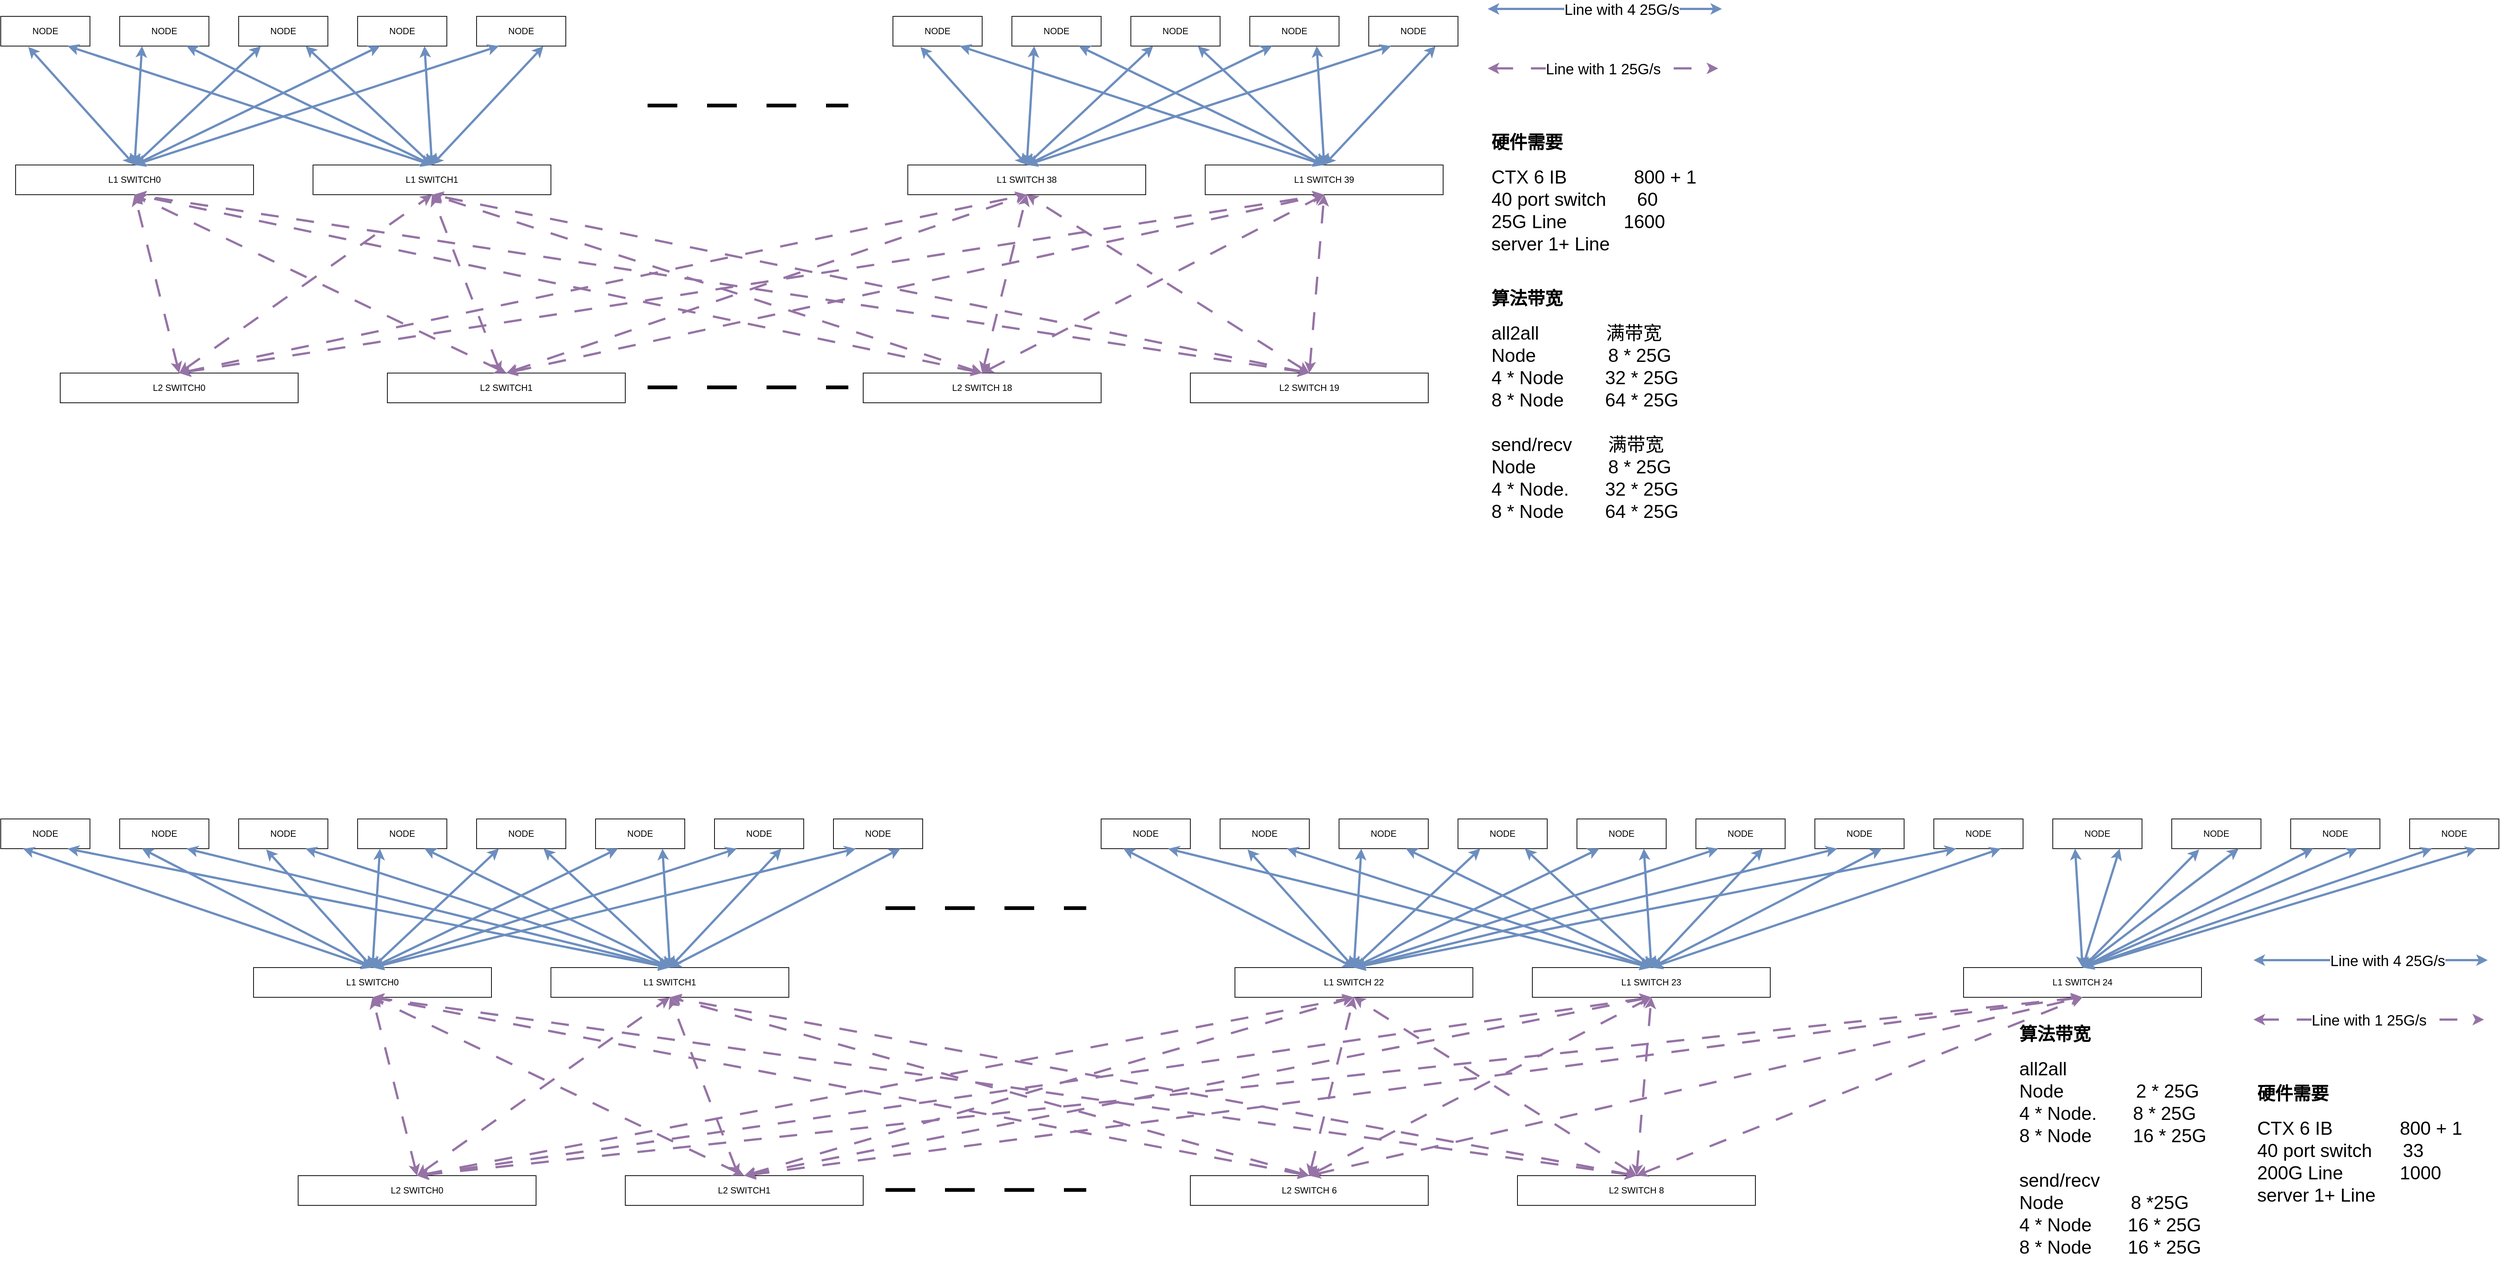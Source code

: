 <mxfile version="21.3.8" type="github">
  <diagram name="Page-1" id="y91M_qhP0_XLDetESHHj">
    <mxGraphModel dx="5260" dy="2957" grid="1" gridSize="10" guides="1" tooltips="1" connect="1" arrows="1" fold="1" page="1" pageScale="1" pageWidth="850" pageHeight="1100" math="0" shadow="0">
      <root>
        <mxCell id="0" />
        <mxCell id="1" parent="0" />
        <mxCell id="rMuPhSQedwrYlNpY_E_n-1" value="NODE" style="rounded=0;whiteSpace=wrap;html=1;" parent="1" vertex="1">
          <mxGeometry x="40" y="80" width="120" height="40" as="geometry" />
        </mxCell>
        <mxCell id="rMuPhSQedwrYlNpY_E_n-3" value="NODE" style="rounded=0;whiteSpace=wrap;html=1;" parent="1" vertex="1">
          <mxGeometry x="200" y="80" width="120" height="40" as="geometry" />
        </mxCell>
        <mxCell id="rMuPhSQedwrYlNpY_E_n-4" value="NODE" style="rounded=0;whiteSpace=wrap;html=1;" parent="1" vertex="1">
          <mxGeometry x="360" y="80" width="120" height="40" as="geometry" />
        </mxCell>
        <mxCell id="rMuPhSQedwrYlNpY_E_n-5" value="NODE" style="rounded=0;whiteSpace=wrap;html=1;" parent="1" vertex="1">
          <mxGeometry x="520" y="80" width="120" height="40" as="geometry" />
        </mxCell>
        <mxCell id="rMuPhSQedwrYlNpY_E_n-6" value="NODE" style="rounded=0;whiteSpace=wrap;html=1;" parent="1" vertex="1">
          <mxGeometry x="680" y="80" width="120" height="40" as="geometry" />
        </mxCell>
        <mxCell id="rMuPhSQedwrYlNpY_E_n-7" value="L1 SWITCH0" style="rounded=0;whiteSpace=wrap;html=1;" parent="1" vertex="1">
          <mxGeometry x="60" y="280" width="320" height="40" as="geometry" />
        </mxCell>
        <mxCell id="rMuPhSQedwrYlNpY_E_n-8" value="L1 SWITCH1" style="rounded=0;whiteSpace=wrap;html=1;" parent="1" vertex="1">
          <mxGeometry x="460" y="280" width="320" height="40" as="geometry" />
        </mxCell>
        <mxCell id="rMuPhSQedwrYlNpY_E_n-10" value="" style="endArrow=classic;startArrow=classic;html=1;rounded=0;entryX=0.308;entryY=1.025;entryDx=0;entryDy=0;entryPerimeter=0;exitX=0.5;exitY=0;exitDx=0;exitDy=0;fillColor=#dae8fc;strokeColor=#6c8ebf;strokeWidth=3;" parent="1" source="rMuPhSQedwrYlNpY_E_n-7" target="rMuPhSQedwrYlNpY_E_n-1" edge="1">
          <mxGeometry width="50" height="50" relative="1" as="geometry">
            <mxPoint x="400" y="610" as="sourcePoint" />
            <mxPoint x="450" y="560" as="targetPoint" />
          </mxGeometry>
        </mxCell>
        <mxCell id="rMuPhSQedwrYlNpY_E_n-12" value="" style="endArrow=classic;startArrow=classic;html=1;rounded=0;entryX=0.75;entryY=1;entryDx=0;entryDy=0;exitX=0.5;exitY=0;exitDx=0;exitDy=0;fillColor=#dae8fc;strokeColor=#6c8ebf;strokeWidth=3;" parent="1" source="rMuPhSQedwrYlNpY_E_n-8" target="rMuPhSQedwrYlNpY_E_n-1" edge="1">
          <mxGeometry width="50" height="50" relative="1" as="geometry">
            <mxPoint x="150" y="210" as="sourcePoint" />
            <mxPoint x="87" y="131" as="targetPoint" />
          </mxGeometry>
        </mxCell>
        <mxCell id="rMuPhSQedwrYlNpY_E_n-13" value="" style="endArrow=classic;startArrow=classic;html=1;rounded=0;entryX=0.25;entryY=1;entryDx=0;entryDy=0;exitX=0.5;exitY=0;exitDx=0;exitDy=0;fillColor=#dae8fc;strokeColor=#6c8ebf;strokeWidth=3;" parent="1" source="rMuPhSQedwrYlNpY_E_n-7" target="rMuPhSQedwrYlNpY_E_n-3" edge="1">
          <mxGeometry width="50" height="50" relative="1" as="geometry">
            <mxPoint x="519" y="209" as="sourcePoint" />
            <mxPoint x="140" y="130" as="targetPoint" />
          </mxGeometry>
        </mxCell>
        <mxCell id="rMuPhSQedwrYlNpY_E_n-14" value="" style="endArrow=classic;startArrow=classic;html=1;rounded=0;entryX=0.75;entryY=1;entryDx=0;entryDy=0;exitX=0.5;exitY=0;exitDx=0;exitDy=0;fillColor=#dae8fc;strokeColor=#6c8ebf;strokeWidth=3;" parent="1" source="rMuPhSQedwrYlNpY_E_n-8" target="rMuPhSQedwrYlNpY_E_n-3" edge="1">
          <mxGeometry width="50" height="50" relative="1" as="geometry">
            <mxPoint x="519" y="209" as="sourcePoint" />
            <mxPoint x="140" y="130" as="targetPoint" />
          </mxGeometry>
        </mxCell>
        <mxCell id="rMuPhSQedwrYlNpY_E_n-15" value="" style="endArrow=classic;startArrow=classic;html=1;rounded=0;entryX=0.25;entryY=1;entryDx=0;entryDy=0;exitX=0.5;exitY=0;exitDx=0;exitDy=0;fillColor=#dae8fc;strokeColor=#6c8ebf;strokeWidth=3;" parent="1" source="rMuPhSQedwrYlNpY_E_n-7" target="rMuPhSQedwrYlNpY_E_n-4" edge="1">
          <mxGeometry width="50" height="50" relative="1" as="geometry">
            <mxPoint x="550" y="210" as="sourcePoint" />
            <mxPoint x="140" y="130" as="targetPoint" />
          </mxGeometry>
        </mxCell>
        <mxCell id="rMuPhSQedwrYlNpY_E_n-16" value="" style="endArrow=classic;startArrow=classic;html=1;rounded=0;entryX=0.75;entryY=1;entryDx=0;entryDy=0;exitX=0.5;exitY=0;exitDx=0;exitDy=0;fillColor=#dae8fc;strokeColor=#6c8ebf;strokeWidth=3;" parent="1" source="rMuPhSQedwrYlNpY_E_n-8" target="rMuPhSQedwrYlNpY_E_n-4" edge="1">
          <mxGeometry width="50" height="50" relative="1" as="geometry">
            <mxPoint x="550" y="210" as="sourcePoint" />
            <mxPoint x="140" y="130" as="targetPoint" />
          </mxGeometry>
        </mxCell>
        <mxCell id="rMuPhSQedwrYlNpY_E_n-17" value="" style="endArrow=classic;startArrow=classic;html=1;rounded=0;entryX=0.25;entryY=1;entryDx=0;entryDy=0;exitX=0.5;exitY=0;exitDx=0;exitDy=0;fillColor=#dae8fc;strokeColor=#6c8ebf;strokeWidth=3;" parent="1" source="rMuPhSQedwrYlNpY_E_n-7" target="rMuPhSQedwrYlNpY_E_n-5" edge="1">
          <mxGeometry width="50" height="50" relative="1" as="geometry">
            <mxPoint x="550" y="210" as="sourcePoint" />
            <mxPoint x="300" y="130" as="targetPoint" />
          </mxGeometry>
        </mxCell>
        <mxCell id="rMuPhSQedwrYlNpY_E_n-18" value="" style="endArrow=classic;startArrow=classic;html=1;rounded=0;entryX=0.25;entryY=1;entryDx=0;entryDy=0;fillColor=#dae8fc;strokeColor=#6c8ebf;strokeWidth=3;exitX=0.5;exitY=0;exitDx=0;exitDy=0;" parent="1" source="rMuPhSQedwrYlNpY_E_n-7" target="rMuPhSQedwrYlNpY_E_n-6" edge="1">
          <mxGeometry width="50" height="50" relative="1" as="geometry">
            <mxPoint x="300" y="200" as="sourcePoint" />
            <mxPoint x="560" y="130" as="targetPoint" />
          </mxGeometry>
        </mxCell>
        <mxCell id="rMuPhSQedwrYlNpY_E_n-19" value="" style="endArrow=classic;startArrow=classic;html=1;rounded=0;entryX=0.75;entryY=1;entryDx=0;entryDy=0;exitX=0.5;exitY=0;exitDx=0;exitDy=0;fillColor=#dae8fc;strokeColor=#6c8ebf;strokeWidth=3;" parent="1" source="rMuPhSQedwrYlNpY_E_n-8" target="rMuPhSQedwrYlNpY_E_n-5" edge="1">
          <mxGeometry width="50" height="50" relative="1" as="geometry">
            <mxPoint x="630" y="210" as="sourcePoint" />
            <mxPoint x="460" y="130" as="targetPoint" />
          </mxGeometry>
        </mxCell>
        <mxCell id="rMuPhSQedwrYlNpY_E_n-20" value="" style="endArrow=classic;startArrow=classic;html=1;rounded=0;entryX=0.75;entryY=1;entryDx=0;entryDy=0;exitX=0.5;exitY=0;exitDx=0;exitDy=0;fillColor=#dae8fc;strokeColor=#6c8ebf;strokeWidth=3;" parent="1" source="rMuPhSQedwrYlNpY_E_n-8" target="rMuPhSQedwrYlNpY_E_n-6" edge="1">
          <mxGeometry width="50" height="50" relative="1" as="geometry">
            <mxPoint x="710" y="210" as="sourcePoint" />
            <mxPoint x="620" y="130" as="targetPoint" />
          </mxGeometry>
        </mxCell>
        <mxCell id="rMuPhSQedwrYlNpY_E_n-21" value="NODE" style="rounded=0;whiteSpace=wrap;html=1;" parent="1" vertex="1">
          <mxGeometry x="1240" y="80" width="120" height="40" as="geometry" />
        </mxCell>
        <mxCell id="rMuPhSQedwrYlNpY_E_n-22" value="NODE" style="rounded=0;whiteSpace=wrap;html=1;" parent="1" vertex="1">
          <mxGeometry x="1400" y="80" width="120" height="40" as="geometry" />
        </mxCell>
        <mxCell id="rMuPhSQedwrYlNpY_E_n-23" value="NODE" style="rounded=0;whiteSpace=wrap;html=1;" parent="1" vertex="1">
          <mxGeometry x="1560" y="80" width="120" height="40" as="geometry" />
        </mxCell>
        <mxCell id="rMuPhSQedwrYlNpY_E_n-24" value="NODE" style="rounded=0;whiteSpace=wrap;html=1;" parent="1" vertex="1">
          <mxGeometry x="1720" y="80" width="120" height="40" as="geometry" />
        </mxCell>
        <mxCell id="rMuPhSQedwrYlNpY_E_n-25" value="NODE" style="rounded=0;whiteSpace=wrap;html=1;" parent="1" vertex="1">
          <mxGeometry x="1880" y="80" width="120" height="40" as="geometry" />
        </mxCell>
        <mxCell id="rMuPhSQedwrYlNpY_E_n-26" value="L1 SWITCH 38" style="rounded=0;whiteSpace=wrap;html=1;" parent="1" vertex="1">
          <mxGeometry x="1260" y="280" width="320" height="40" as="geometry" />
        </mxCell>
        <mxCell id="rMuPhSQedwrYlNpY_E_n-27" value="L1 SWITCH 39" style="rounded=0;whiteSpace=wrap;html=1;" parent="1" vertex="1">
          <mxGeometry x="1660" y="280" width="320" height="40" as="geometry" />
        </mxCell>
        <mxCell id="rMuPhSQedwrYlNpY_E_n-28" value="" style="endArrow=classic;startArrow=classic;html=1;rounded=0;entryX=0.308;entryY=1.025;entryDx=0;entryDy=0;entryPerimeter=0;exitX=0.5;exitY=0;exitDx=0;exitDy=0;fillColor=#dae8fc;strokeColor=#6c8ebf;strokeWidth=3;" parent="1" source="rMuPhSQedwrYlNpY_E_n-26" target="rMuPhSQedwrYlNpY_E_n-21" edge="1">
          <mxGeometry width="50" height="50" relative="1" as="geometry">
            <mxPoint x="1600" y="610" as="sourcePoint" />
            <mxPoint x="1650" y="560" as="targetPoint" />
          </mxGeometry>
        </mxCell>
        <mxCell id="rMuPhSQedwrYlNpY_E_n-29" value="" style="endArrow=classic;startArrow=classic;html=1;rounded=0;entryX=0.75;entryY=1;entryDx=0;entryDy=0;exitX=0.5;exitY=0;exitDx=0;exitDy=0;fillColor=#dae8fc;strokeColor=#6c8ebf;strokeWidth=3;" parent="1" source="rMuPhSQedwrYlNpY_E_n-27" target="rMuPhSQedwrYlNpY_E_n-21" edge="1">
          <mxGeometry width="50" height="50" relative="1" as="geometry">
            <mxPoint x="1350" y="210" as="sourcePoint" />
            <mxPoint x="1287" y="131" as="targetPoint" />
          </mxGeometry>
        </mxCell>
        <mxCell id="rMuPhSQedwrYlNpY_E_n-30" value="" style="endArrow=classic;startArrow=classic;html=1;rounded=0;entryX=0.25;entryY=1;entryDx=0;entryDy=0;exitX=0.5;exitY=0;exitDx=0;exitDy=0;fillColor=#dae8fc;strokeColor=#6c8ebf;strokeWidth=3;" parent="1" source="rMuPhSQedwrYlNpY_E_n-26" target="rMuPhSQedwrYlNpY_E_n-22" edge="1">
          <mxGeometry width="50" height="50" relative="1" as="geometry">
            <mxPoint x="1719" y="209" as="sourcePoint" />
            <mxPoint x="1340" y="130" as="targetPoint" />
          </mxGeometry>
        </mxCell>
        <mxCell id="rMuPhSQedwrYlNpY_E_n-31" value="" style="endArrow=classic;startArrow=classic;html=1;rounded=0;entryX=0.75;entryY=1;entryDx=0;entryDy=0;exitX=0.5;exitY=0;exitDx=0;exitDy=0;fillColor=#dae8fc;strokeColor=#6c8ebf;strokeWidth=3;" parent="1" source="rMuPhSQedwrYlNpY_E_n-27" target="rMuPhSQedwrYlNpY_E_n-22" edge="1">
          <mxGeometry width="50" height="50" relative="1" as="geometry">
            <mxPoint x="1719" y="209" as="sourcePoint" />
            <mxPoint x="1340" y="130" as="targetPoint" />
          </mxGeometry>
        </mxCell>
        <mxCell id="rMuPhSQedwrYlNpY_E_n-32" value="" style="endArrow=classic;startArrow=classic;html=1;rounded=0;entryX=0.25;entryY=1;entryDx=0;entryDy=0;exitX=0.5;exitY=0;exitDx=0;exitDy=0;fillColor=#dae8fc;strokeColor=#6c8ebf;strokeWidth=3;" parent="1" source="rMuPhSQedwrYlNpY_E_n-26" target="rMuPhSQedwrYlNpY_E_n-23" edge="1">
          <mxGeometry width="50" height="50" relative="1" as="geometry">
            <mxPoint x="1750" y="210" as="sourcePoint" />
            <mxPoint x="1340" y="130" as="targetPoint" />
          </mxGeometry>
        </mxCell>
        <mxCell id="rMuPhSQedwrYlNpY_E_n-33" value="" style="endArrow=classic;startArrow=classic;html=1;rounded=0;entryX=0.75;entryY=1;entryDx=0;entryDy=0;exitX=0.5;exitY=0;exitDx=0;exitDy=0;fillColor=#dae8fc;strokeColor=#6c8ebf;strokeWidth=3;" parent="1" source="rMuPhSQedwrYlNpY_E_n-27" target="rMuPhSQedwrYlNpY_E_n-23" edge="1">
          <mxGeometry width="50" height="50" relative="1" as="geometry">
            <mxPoint x="1750" y="210" as="sourcePoint" />
            <mxPoint x="1340" y="130" as="targetPoint" />
          </mxGeometry>
        </mxCell>
        <mxCell id="rMuPhSQedwrYlNpY_E_n-34" value="" style="endArrow=classic;startArrow=classic;html=1;rounded=0;entryX=0.25;entryY=1;entryDx=0;entryDy=0;exitX=0.5;exitY=0;exitDx=0;exitDy=0;fillColor=#dae8fc;strokeColor=#6c8ebf;strokeWidth=3;" parent="1" source="rMuPhSQedwrYlNpY_E_n-26" target="rMuPhSQedwrYlNpY_E_n-24" edge="1">
          <mxGeometry width="50" height="50" relative="1" as="geometry">
            <mxPoint x="1750" y="210" as="sourcePoint" />
            <mxPoint x="1500" y="130" as="targetPoint" />
          </mxGeometry>
        </mxCell>
        <mxCell id="rMuPhSQedwrYlNpY_E_n-35" value="" style="endArrow=classic;startArrow=classic;html=1;rounded=0;entryX=0.25;entryY=1;entryDx=0;entryDy=0;fillColor=#dae8fc;strokeColor=#6c8ebf;strokeWidth=3;exitX=0.5;exitY=0;exitDx=0;exitDy=0;" parent="1" source="rMuPhSQedwrYlNpY_E_n-26" target="rMuPhSQedwrYlNpY_E_n-25" edge="1">
          <mxGeometry width="50" height="50" relative="1" as="geometry">
            <mxPoint x="1500" y="200" as="sourcePoint" />
            <mxPoint x="1760" y="130" as="targetPoint" />
          </mxGeometry>
        </mxCell>
        <mxCell id="rMuPhSQedwrYlNpY_E_n-36" value="" style="endArrow=classic;startArrow=classic;html=1;rounded=0;entryX=0.75;entryY=1;entryDx=0;entryDy=0;exitX=0.5;exitY=0;exitDx=0;exitDy=0;fillColor=#dae8fc;strokeColor=#6c8ebf;strokeWidth=3;" parent="1" source="rMuPhSQedwrYlNpY_E_n-27" target="rMuPhSQedwrYlNpY_E_n-24" edge="1">
          <mxGeometry width="50" height="50" relative="1" as="geometry">
            <mxPoint x="1830" y="210" as="sourcePoint" />
            <mxPoint x="1660" y="130" as="targetPoint" />
          </mxGeometry>
        </mxCell>
        <mxCell id="rMuPhSQedwrYlNpY_E_n-37" value="" style="endArrow=classic;startArrow=classic;html=1;rounded=0;entryX=0.75;entryY=1;entryDx=0;entryDy=0;exitX=0.5;exitY=0;exitDx=0;exitDy=0;fillColor=#dae8fc;strokeColor=#6c8ebf;strokeWidth=3;" parent="1" source="rMuPhSQedwrYlNpY_E_n-27" target="rMuPhSQedwrYlNpY_E_n-25" edge="1">
          <mxGeometry width="50" height="50" relative="1" as="geometry">
            <mxPoint x="1910" y="210" as="sourcePoint" />
            <mxPoint x="1820" y="130" as="targetPoint" />
          </mxGeometry>
        </mxCell>
        <mxCell id="rMuPhSQedwrYlNpY_E_n-38" value="" style="endArrow=none;dashed=1;html=1;rounded=0;dashPattern=8 8;strokeWidth=5;" parent="1" edge="1">
          <mxGeometry width="50" height="50" relative="1" as="geometry">
            <mxPoint x="910" y="200" as="sourcePoint" />
            <mxPoint x="1180" y="200" as="targetPoint" />
          </mxGeometry>
        </mxCell>
        <mxCell id="rMuPhSQedwrYlNpY_E_n-39" value="L2 SWITCH0" style="rounded=0;whiteSpace=wrap;html=1;" parent="1" vertex="1">
          <mxGeometry x="120" y="560" width="320" height="40" as="geometry" />
        </mxCell>
        <mxCell id="rMuPhSQedwrYlNpY_E_n-40" value="L2 SWITCH1" style="rounded=0;whiteSpace=wrap;html=1;" parent="1" vertex="1">
          <mxGeometry x="560" y="560" width="320" height="40" as="geometry" />
        </mxCell>
        <mxCell id="rMuPhSQedwrYlNpY_E_n-41" value="L2 SWITCH 18" style="rounded=0;whiteSpace=wrap;html=1;" parent="1" vertex="1">
          <mxGeometry x="1200" y="560" width="320" height="40" as="geometry" />
        </mxCell>
        <mxCell id="rMuPhSQedwrYlNpY_E_n-42" value="L2 SWITCH 19" style="rounded=0;whiteSpace=wrap;html=1;" parent="1" vertex="1">
          <mxGeometry x="1640" y="560" width="320" height="40" as="geometry" />
        </mxCell>
        <mxCell id="rMuPhSQedwrYlNpY_E_n-43" value="" style="endArrow=classic;startArrow=classic;html=1;rounded=0;entryX=0.5;entryY=1;entryDx=0;entryDy=0;exitX=0.5;exitY=0;exitDx=0;exitDy=0;fillColor=#e1d5e7;strokeColor=#9673a6;strokeWidth=3;dashed=1;dashPattern=8 8;" parent="1" source="rMuPhSQedwrYlNpY_E_n-39" target="rMuPhSQedwrYlNpY_E_n-7" edge="1">
          <mxGeometry width="50" height="50" relative="1" as="geometry">
            <mxPoint x="630" y="290" as="sourcePoint" />
            <mxPoint x="140" y="130" as="targetPoint" />
          </mxGeometry>
        </mxCell>
        <mxCell id="rMuPhSQedwrYlNpY_E_n-44" value="" style="endArrow=classic;startArrow=classic;html=1;rounded=0;entryX=0.5;entryY=1;entryDx=0;entryDy=0;exitX=0.5;exitY=0;exitDx=0;exitDy=0;fillColor=#e1d5e7;strokeColor=#9673a6;strokeWidth=3;dashed=1;dashPattern=8 8;" parent="1" source="rMuPhSQedwrYlNpY_E_n-40" target="rMuPhSQedwrYlNpY_E_n-7" edge="1">
          <mxGeometry width="50" height="50" relative="1" as="geometry">
            <mxPoint x="370" y="570" as="sourcePoint" />
            <mxPoint x="230" y="330" as="targetPoint" />
          </mxGeometry>
        </mxCell>
        <mxCell id="rMuPhSQedwrYlNpY_E_n-45" value="" style="endArrow=classic;startArrow=classic;html=1;rounded=0;entryX=0.5;entryY=1;entryDx=0;entryDy=0;exitX=0.5;exitY=0;exitDx=0;exitDy=0;fillColor=#e1d5e7;strokeColor=#9673a6;strokeWidth=3;dashed=1;dashPattern=8 8;" parent="1" source="rMuPhSQedwrYlNpY_E_n-41" target="rMuPhSQedwrYlNpY_E_n-7" edge="1">
          <mxGeometry width="50" height="50" relative="1" as="geometry">
            <mxPoint x="810" y="570" as="sourcePoint" />
            <mxPoint x="230" y="330" as="targetPoint" />
          </mxGeometry>
        </mxCell>
        <mxCell id="rMuPhSQedwrYlNpY_E_n-46" value="" style="endArrow=classic;startArrow=classic;html=1;rounded=0;entryX=0.5;entryY=1;entryDx=0;entryDy=0;exitX=0.5;exitY=0;exitDx=0;exitDy=0;fillColor=#e1d5e7;strokeColor=#9673a6;strokeWidth=3;dashed=1;dashPattern=8 8;" parent="1" source="rMuPhSQedwrYlNpY_E_n-42" target="rMuPhSQedwrYlNpY_E_n-7" edge="1">
          <mxGeometry width="50" height="50" relative="1" as="geometry">
            <mxPoint x="1370" y="570" as="sourcePoint" />
            <mxPoint x="230" y="330" as="targetPoint" />
          </mxGeometry>
        </mxCell>
        <mxCell id="rMuPhSQedwrYlNpY_E_n-47" value="" style="endArrow=none;dashed=1;html=1;rounded=0;dashPattern=8 8;strokeWidth=5;" parent="1" edge="1">
          <mxGeometry width="50" height="50" relative="1" as="geometry">
            <mxPoint x="910" y="579.23" as="sourcePoint" />
            <mxPoint x="1180" y="579.23" as="targetPoint" />
          </mxGeometry>
        </mxCell>
        <mxCell id="rMuPhSQedwrYlNpY_E_n-48" value="" style="endArrow=classic;startArrow=classic;html=1;rounded=0;entryX=0.5;entryY=1;entryDx=0;entryDy=0;exitX=0.5;exitY=0;exitDx=0;exitDy=0;fillColor=#e1d5e7;strokeColor=#9673a6;strokeWidth=3;dashed=1;dashPattern=8 8;" parent="1" source="rMuPhSQedwrYlNpY_E_n-39" target="rMuPhSQedwrYlNpY_E_n-8" edge="1">
          <mxGeometry width="50" height="50" relative="1" as="geometry">
            <mxPoint x="290" y="570" as="sourcePoint" />
            <mxPoint x="230" y="330" as="targetPoint" />
          </mxGeometry>
        </mxCell>
        <mxCell id="rMuPhSQedwrYlNpY_E_n-49" value="" style="endArrow=classic;startArrow=classic;html=1;rounded=0;entryX=0.5;entryY=1;entryDx=0;entryDy=0;fillColor=#e1d5e7;strokeColor=#9673a6;strokeWidth=3;dashed=1;dashPattern=8 8;" parent="1" target="rMuPhSQedwrYlNpY_E_n-26" edge="1">
          <mxGeometry width="50" height="50" relative="1" as="geometry">
            <mxPoint x="280" y="560" as="sourcePoint" />
            <mxPoint x="630" y="330" as="targetPoint" />
          </mxGeometry>
        </mxCell>
        <mxCell id="rMuPhSQedwrYlNpY_E_n-50" value="" style="endArrow=classic;startArrow=classic;html=1;rounded=0;entryX=0.5;entryY=1;entryDx=0;entryDy=0;fillColor=#e1d5e7;strokeColor=#9673a6;strokeWidth=3;exitX=0.5;exitY=0;exitDx=0;exitDy=0;dashed=1;dashPattern=8 8;" parent="1" source="rMuPhSQedwrYlNpY_E_n-39" target="rMuPhSQedwrYlNpY_E_n-27" edge="1">
          <mxGeometry width="50" height="50" relative="1" as="geometry">
            <mxPoint x="280" y="560" as="sourcePoint" />
            <mxPoint x="1430" y="330" as="targetPoint" />
          </mxGeometry>
        </mxCell>
        <mxCell id="rMuPhSQedwrYlNpY_E_n-51" value="" style="endArrow=classic;startArrow=classic;html=1;rounded=0;entryX=0.5;entryY=1;entryDx=0;entryDy=0;fillColor=#e1d5e7;strokeColor=#9673a6;strokeWidth=3;dashed=1;dashPattern=8 8;" parent="1" source="rMuPhSQedwrYlNpY_E_n-40" target="rMuPhSQedwrYlNpY_E_n-8" edge="1">
          <mxGeometry width="50" height="50" relative="1" as="geometry">
            <mxPoint x="290" y="570" as="sourcePoint" />
            <mxPoint x="1430" y="330" as="targetPoint" />
          </mxGeometry>
        </mxCell>
        <mxCell id="rMuPhSQedwrYlNpY_E_n-52" value="" style="endArrow=classic;startArrow=classic;html=1;rounded=0;entryX=0.5;entryY=1;entryDx=0;entryDy=0;fillColor=#e1d5e7;strokeColor=#9673a6;strokeWidth=3;exitX=0.5;exitY=0;exitDx=0;exitDy=0;dashed=1;dashPattern=8 8;" parent="1" source="rMuPhSQedwrYlNpY_E_n-40" target="rMuPhSQedwrYlNpY_E_n-26" edge="1">
          <mxGeometry width="50" height="50" relative="1" as="geometry">
            <mxPoint x="722" y="570" as="sourcePoint" />
            <mxPoint x="630" y="330" as="targetPoint" />
          </mxGeometry>
        </mxCell>
        <mxCell id="rMuPhSQedwrYlNpY_E_n-53" value="" style="endArrow=classic;startArrow=classic;html=1;rounded=0;entryX=0.5;entryY=1;entryDx=0;entryDy=0;fillColor=#e1d5e7;strokeColor=#9673a6;strokeWidth=3;exitX=0.5;exitY=0;exitDx=0;exitDy=0;dashed=1;dashPattern=8 8;" parent="1" source="rMuPhSQedwrYlNpY_E_n-40" target="rMuPhSQedwrYlNpY_E_n-27" edge="1">
          <mxGeometry width="50" height="50" relative="1" as="geometry">
            <mxPoint x="730" y="570" as="sourcePoint" />
            <mxPoint x="1430" y="330" as="targetPoint" />
          </mxGeometry>
        </mxCell>
        <mxCell id="rMuPhSQedwrYlNpY_E_n-54" value="" style="endArrow=classic;startArrow=classic;html=1;rounded=0;entryX=0.5;entryY=1;entryDx=0;entryDy=0;fillColor=#e1d5e7;strokeColor=#9673a6;strokeWidth=3;exitX=0.5;exitY=0;exitDx=0;exitDy=0;dashed=1;dashPattern=8 8;" parent="1" source="rMuPhSQedwrYlNpY_E_n-41" target="rMuPhSQedwrYlNpY_E_n-26" edge="1">
          <mxGeometry width="50" height="50" relative="1" as="geometry">
            <mxPoint x="722" y="570" as="sourcePoint" />
            <mxPoint x="630" y="330" as="targetPoint" />
          </mxGeometry>
        </mxCell>
        <mxCell id="rMuPhSQedwrYlNpY_E_n-55" value="" style="endArrow=classic;startArrow=classic;html=1;rounded=0;entryX=0.5;entryY=1;entryDx=0;entryDy=0;fillColor=#e1d5e7;strokeColor=#9673a6;strokeWidth=3;exitX=0.5;exitY=0;exitDx=0;exitDy=0;dashed=1;dashPattern=8 8;" parent="1" source="rMuPhSQedwrYlNpY_E_n-42" target="rMuPhSQedwrYlNpY_E_n-27" edge="1">
          <mxGeometry width="50" height="50" relative="1" as="geometry">
            <mxPoint x="1370" y="570" as="sourcePoint" />
            <mxPoint x="1430" y="330" as="targetPoint" />
          </mxGeometry>
        </mxCell>
        <mxCell id="rMuPhSQedwrYlNpY_E_n-56" value="" style="endArrow=classic;startArrow=classic;html=1;rounded=0;entryX=0.5;entryY=1;entryDx=0;entryDy=0;fillColor=#e1d5e7;strokeColor=#9673a6;strokeWidth=3;exitX=0.5;exitY=0;exitDx=0;exitDy=0;dashed=1;dashPattern=8 8;" parent="1" source="rMuPhSQedwrYlNpY_E_n-41" target="rMuPhSQedwrYlNpY_E_n-27" edge="1">
          <mxGeometry width="50" height="50" relative="1" as="geometry">
            <mxPoint x="1810" y="570" as="sourcePoint" />
            <mxPoint x="1830" y="330" as="targetPoint" />
          </mxGeometry>
        </mxCell>
        <mxCell id="rMuPhSQedwrYlNpY_E_n-57" value="" style="endArrow=classic;startArrow=classic;html=1;rounded=0;entryX=0.5;entryY=1;entryDx=0;entryDy=0;fillColor=#e1d5e7;strokeColor=#9673a6;strokeWidth=3;exitX=0.5;exitY=0;exitDx=0;exitDy=0;dashed=1;dashPattern=8 8;" parent="1" source="rMuPhSQedwrYlNpY_E_n-41" target="rMuPhSQedwrYlNpY_E_n-8" edge="1">
          <mxGeometry width="50" height="50" relative="1" as="geometry">
            <mxPoint x="1310" y="460" as="sourcePoint" />
            <mxPoint x="1830" y="330" as="targetPoint" />
          </mxGeometry>
        </mxCell>
        <mxCell id="rMuPhSQedwrYlNpY_E_n-58" value="" style="endArrow=classic;startArrow=classic;html=1;rounded=0;entryX=0.5;entryY=1;entryDx=0;entryDy=0;fillColor=#e1d5e7;strokeColor=#9673a6;strokeWidth=3;exitX=0.5;exitY=0;exitDx=0;exitDy=0;dashed=1;dashPattern=8 8;" parent="1" source="rMuPhSQedwrYlNpY_E_n-42" target="rMuPhSQedwrYlNpY_E_n-8" edge="1">
          <mxGeometry width="50" height="50" relative="1" as="geometry">
            <mxPoint x="1370" y="570" as="sourcePoint" />
            <mxPoint x="630" y="330" as="targetPoint" />
          </mxGeometry>
        </mxCell>
        <mxCell id="rMuPhSQedwrYlNpY_E_n-59" value="" style="endArrow=classic;startArrow=classic;html=1;rounded=0;entryX=0.5;entryY=1;entryDx=0;entryDy=0;fillColor=#e1d5e7;strokeColor=#9673a6;strokeWidth=3;exitX=0.5;exitY=0;exitDx=0;exitDy=0;dashed=1;dashPattern=8 8;" parent="1" source="rMuPhSQedwrYlNpY_E_n-42" target="rMuPhSQedwrYlNpY_E_n-26" edge="1">
          <mxGeometry width="50" height="50" relative="1" as="geometry">
            <mxPoint x="1370" y="570" as="sourcePoint" />
            <mxPoint x="1430" y="330" as="targetPoint" />
          </mxGeometry>
        </mxCell>
        <mxCell id="rMuPhSQedwrYlNpY_E_n-61" value="&lt;font style=&quot;font-size: 20px;&quot;&gt;Line with 4 25G/s&lt;/font&gt;" style="endArrow=classic;startArrow=classic;html=1;rounded=0;entryX=0.308;entryY=1.025;entryDx=0;entryDy=0;entryPerimeter=0;fillColor=#dae8fc;strokeColor=#6c8ebf;strokeWidth=3;" parent="1" edge="1">
          <mxGeometry x="-0.143" width="50" height="50" relative="1" as="geometry">
            <mxPoint x="2355" y="70" as="sourcePoint" />
            <mxPoint x="2040" y="70" as="targetPoint" />
            <mxPoint as="offset" />
          </mxGeometry>
        </mxCell>
        <mxCell id="rMuPhSQedwrYlNpY_E_n-62" value="&lt;font style=&quot;font-size: 20px;&quot;&gt;Line with 1 25G/s&lt;/font&gt;" style="endArrow=classic;startArrow=classic;html=1;rounded=0;fillColor=#e1d5e7;strokeColor=#9673a6;strokeWidth=3;dashed=1;dashPattern=8 8;" parent="1" edge="1">
          <mxGeometry width="50" height="50" relative="1" as="geometry">
            <mxPoint x="2040" y="150" as="sourcePoint" />
            <mxPoint x="2350" y="150" as="targetPoint" />
          </mxGeometry>
        </mxCell>
        <mxCell id="rMuPhSQedwrYlNpY_E_n-65" value="&lt;h1&gt;硬件需要&lt;/h1&gt;&lt;div style=&quot;font-size: 25px;&quot;&gt;&lt;font style=&quot;font-size: 25px;&quot;&gt;CTX 6 IB&amp;nbsp; &amp;nbsp; &amp;nbsp; &amp;nbsp; &amp;nbsp; &amp;nbsp; &amp;nbsp;800 + 1&lt;/font&gt;&lt;/div&gt;&lt;div style=&quot;font-size: 25px;&quot;&gt;&lt;font style=&quot;font-size: 25px;&quot;&gt;40 port switch&amp;nbsp; &amp;nbsp; &amp;nbsp; 60&lt;/font&gt;&lt;/div&gt;&lt;div style=&quot;font-size: 25px;&quot;&gt;&lt;font style=&quot;font-size: 25px;&quot;&gt;25G Line&amp;nbsp; &amp;nbsp; &amp;nbsp; &amp;nbsp; &amp;nbsp; &amp;nbsp;1600&lt;br&gt;server 1+ Line&lt;/font&gt;&lt;/div&gt;" style="text;html=1;strokeColor=none;fillColor=none;spacing=5;spacingTop=-20;whiteSpace=wrap;overflow=hidden;rounded=0;" parent="1" vertex="1">
          <mxGeometry x="2040" y="230" width="320" height="200" as="geometry" />
        </mxCell>
        <mxCell id="rMuPhSQedwrYlNpY_E_n-66" value="NODE" style="rounded=0;whiteSpace=wrap;html=1;" parent="1" vertex="1">
          <mxGeometry x="360" y="1160" width="120" height="40" as="geometry" />
        </mxCell>
        <mxCell id="rMuPhSQedwrYlNpY_E_n-67" value="NODE" style="rounded=0;whiteSpace=wrap;html=1;" parent="1" vertex="1">
          <mxGeometry x="520" y="1160" width="120" height="40" as="geometry" />
        </mxCell>
        <mxCell id="rMuPhSQedwrYlNpY_E_n-68" value="NODE" style="rounded=0;whiteSpace=wrap;html=1;" parent="1" vertex="1">
          <mxGeometry x="680" y="1160" width="120" height="40" as="geometry" />
        </mxCell>
        <mxCell id="rMuPhSQedwrYlNpY_E_n-69" value="NODE" style="rounded=0;whiteSpace=wrap;html=1;" parent="1" vertex="1">
          <mxGeometry x="840" y="1160" width="120" height="40" as="geometry" />
        </mxCell>
        <mxCell id="rMuPhSQedwrYlNpY_E_n-70" value="NODE" style="rounded=0;whiteSpace=wrap;html=1;" parent="1" vertex="1">
          <mxGeometry x="1000" y="1160" width="120" height="40" as="geometry" />
        </mxCell>
        <mxCell id="rMuPhSQedwrYlNpY_E_n-71" value="L1 SWITCH0" style="rounded=0;whiteSpace=wrap;html=1;" parent="1" vertex="1">
          <mxGeometry x="380" y="1360" width="320" height="40" as="geometry" />
        </mxCell>
        <mxCell id="rMuPhSQedwrYlNpY_E_n-72" value="L1 SWITCH1" style="rounded=0;whiteSpace=wrap;html=1;" parent="1" vertex="1">
          <mxGeometry x="780" y="1360" width="320" height="40" as="geometry" />
        </mxCell>
        <mxCell id="rMuPhSQedwrYlNpY_E_n-73" value="" style="endArrow=classic;startArrow=classic;html=1;rounded=0;entryX=0.308;entryY=1.025;entryDx=0;entryDy=0;entryPerimeter=0;exitX=0.5;exitY=0;exitDx=0;exitDy=0;fillColor=#dae8fc;strokeColor=#6c8ebf;strokeWidth=3;" parent="1" source="rMuPhSQedwrYlNpY_E_n-71" target="rMuPhSQedwrYlNpY_E_n-66" edge="1">
          <mxGeometry width="50" height="50" relative="1" as="geometry">
            <mxPoint x="720" y="1690" as="sourcePoint" />
            <mxPoint x="770" y="1640" as="targetPoint" />
          </mxGeometry>
        </mxCell>
        <mxCell id="rMuPhSQedwrYlNpY_E_n-74" value="" style="endArrow=classic;startArrow=classic;html=1;rounded=0;entryX=0.75;entryY=1;entryDx=0;entryDy=0;exitX=0.5;exitY=0;exitDx=0;exitDy=0;fillColor=#dae8fc;strokeColor=#6c8ebf;strokeWidth=3;" parent="1" source="rMuPhSQedwrYlNpY_E_n-72" target="rMuPhSQedwrYlNpY_E_n-66" edge="1">
          <mxGeometry width="50" height="50" relative="1" as="geometry">
            <mxPoint x="470" y="1290" as="sourcePoint" />
            <mxPoint x="407" y="1211" as="targetPoint" />
          </mxGeometry>
        </mxCell>
        <mxCell id="rMuPhSQedwrYlNpY_E_n-75" value="" style="endArrow=classic;startArrow=classic;html=1;rounded=0;entryX=0.25;entryY=1;entryDx=0;entryDy=0;exitX=0.5;exitY=0;exitDx=0;exitDy=0;fillColor=#dae8fc;strokeColor=#6c8ebf;strokeWidth=3;" parent="1" source="rMuPhSQedwrYlNpY_E_n-71" target="rMuPhSQedwrYlNpY_E_n-67" edge="1">
          <mxGeometry width="50" height="50" relative="1" as="geometry">
            <mxPoint x="839" y="1289" as="sourcePoint" />
            <mxPoint x="460" y="1210" as="targetPoint" />
          </mxGeometry>
        </mxCell>
        <mxCell id="rMuPhSQedwrYlNpY_E_n-76" value="" style="endArrow=classic;startArrow=classic;html=1;rounded=0;entryX=0.75;entryY=1;entryDx=0;entryDy=0;exitX=0.5;exitY=0;exitDx=0;exitDy=0;fillColor=#dae8fc;strokeColor=#6c8ebf;strokeWidth=3;" parent="1" source="rMuPhSQedwrYlNpY_E_n-72" target="rMuPhSQedwrYlNpY_E_n-67" edge="1">
          <mxGeometry width="50" height="50" relative="1" as="geometry">
            <mxPoint x="839" y="1289" as="sourcePoint" />
            <mxPoint x="460" y="1210" as="targetPoint" />
          </mxGeometry>
        </mxCell>
        <mxCell id="rMuPhSQedwrYlNpY_E_n-77" value="" style="endArrow=classic;startArrow=classic;html=1;rounded=0;entryX=0.25;entryY=1;entryDx=0;entryDy=0;exitX=0.5;exitY=0;exitDx=0;exitDy=0;fillColor=#dae8fc;strokeColor=#6c8ebf;strokeWidth=3;" parent="1" source="rMuPhSQedwrYlNpY_E_n-71" target="rMuPhSQedwrYlNpY_E_n-68" edge="1">
          <mxGeometry width="50" height="50" relative="1" as="geometry">
            <mxPoint x="870" y="1290" as="sourcePoint" />
            <mxPoint x="460" y="1210" as="targetPoint" />
          </mxGeometry>
        </mxCell>
        <mxCell id="rMuPhSQedwrYlNpY_E_n-78" value="" style="endArrow=classic;startArrow=classic;html=1;rounded=0;entryX=0.75;entryY=1;entryDx=0;entryDy=0;exitX=0.5;exitY=0;exitDx=0;exitDy=0;fillColor=#dae8fc;strokeColor=#6c8ebf;strokeWidth=3;" parent="1" source="rMuPhSQedwrYlNpY_E_n-72" target="rMuPhSQedwrYlNpY_E_n-68" edge="1">
          <mxGeometry width="50" height="50" relative="1" as="geometry">
            <mxPoint x="870" y="1290" as="sourcePoint" />
            <mxPoint x="460" y="1210" as="targetPoint" />
          </mxGeometry>
        </mxCell>
        <mxCell id="rMuPhSQedwrYlNpY_E_n-79" value="" style="endArrow=classic;startArrow=classic;html=1;rounded=0;entryX=0.25;entryY=1;entryDx=0;entryDy=0;exitX=0.5;exitY=0;exitDx=0;exitDy=0;fillColor=#dae8fc;strokeColor=#6c8ebf;strokeWidth=3;" parent="1" source="rMuPhSQedwrYlNpY_E_n-71" target="rMuPhSQedwrYlNpY_E_n-69" edge="1">
          <mxGeometry width="50" height="50" relative="1" as="geometry">
            <mxPoint x="870" y="1290" as="sourcePoint" />
            <mxPoint x="620" y="1210" as="targetPoint" />
          </mxGeometry>
        </mxCell>
        <mxCell id="rMuPhSQedwrYlNpY_E_n-80" value="" style="endArrow=classic;startArrow=classic;html=1;rounded=0;entryX=0.25;entryY=1;entryDx=0;entryDy=0;fillColor=#dae8fc;strokeColor=#6c8ebf;strokeWidth=3;exitX=0.5;exitY=0;exitDx=0;exitDy=0;" parent="1" source="rMuPhSQedwrYlNpY_E_n-71" target="rMuPhSQedwrYlNpY_E_n-70" edge="1">
          <mxGeometry width="50" height="50" relative="1" as="geometry">
            <mxPoint x="620" y="1280" as="sourcePoint" />
            <mxPoint x="880" y="1210" as="targetPoint" />
          </mxGeometry>
        </mxCell>
        <mxCell id="rMuPhSQedwrYlNpY_E_n-81" value="" style="endArrow=classic;startArrow=classic;html=1;rounded=0;entryX=0.75;entryY=1;entryDx=0;entryDy=0;exitX=0.5;exitY=0;exitDx=0;exitDy=0;fillColor=#dae8fc;strokeColor=#6c8ebf;strokeWidth=3;" parent="1" source="rMuPhSQedwrYlNpY_E_n-72" target="rMuPhSQedwrYlNpY_E_n-69" edge="1">
          <mxGeometry width="50" height="50" relative="1" as="geometry">
            <mxPoint x="950" y="1290" as="sourcePoint" />
            <mxPoint x="780" y="1210" as="targetPoint" />
          </mxGeometry>
        </mxCell>
        <mxCell id="rMuPhSQedwrYlNpY_E_n-82" value="" style="endArrow=classic;startArrow=classic;html=1;rounded=0;entryX=0.75;entryY=1;entryDx=0;entryDy=0;exitX=0.5;exitY=0;exitDx=0;exitDy=0;fillColor=#dae8fc;strokeColor=#6c8ebf;strokeWidth=3;" parent="1" source="rMuPhSQedwrYlNpY_E_n-72" target="rMuPhSQedwrYlNpY_E_n-70" edge="1">
          <mxGeometry width="50" height="50" relative="1" as="geometry">
            <mxPoint x="1030" y="1290" as="sourcePoint" />
            <mxPoint x="940" y="1210" as="targetPoint" />
          </mxGeometry>
        </mxCell>
        <mxCell id="rMuPhSQedwrYlNpY_E_n-83" value="NODE" style="rounded=0;whiteSpace=wrap;html=1;" parent="1" vertex="1">
          <mxGeometry x="1680" y="1160" width="120" height="40" as="geometry" />
        </mxCell>
        <mxCell id="rMuPhSQedwrYlNpY_E_n-84" value="NODE" style="rounded=0;whiteSpace=wrap;html=1;" parent="1" vertex="1">
          <mxGeometry x="1840" y="1160" width="120" height="40" as="geometry" />
        </mxCell>
        <mxCell id="rMuPhSQedwrYlNpY_E_n-85" value="NODE" style="rounded=0;whiteSpace=wrap;html=1;" parent="1" vertex="1">
          <mxGeometry x="2000" y="1160" width="120" height="40" as="geometry" />
        </mxCell>
        <mxCell id="rMuPhSQedwrYlNpY_E_n-86" value="NODE" style="rounded=0;whiteSpace=wrap;html=1;" parent="1" vertex="1">
          <mxGeometry x="2160" y="1160" width="120" height="40" as="geometry" />
        </mxCell>
        <mxCell id="rMuPhSQedwrYlNpY_E_n-87" value="NODE" style="rounded=0;whiteSpace=wrap;html=1;" parent="1" vertex="1">
          <mxGeometry x="2320" y="1160" width="120" height="40" as="geometry" />
        </mxCell>
        <mxCell id="rMuPhSQedwrYlNpY_E_n-88" value="L1 SWITCH 22" style="rounded=0;whiteSpace=wrap;html=1;" parent="1" vertex="1">
          <mxGeometry x="1700" y="1360" width="320" height="40" as="geometry" />
        </mxCell>
        <mxCell id="rMuPhSQedwrYlNpY_E_n-89" value="L1 SWITCH 23" style="rounded=0;whiteSpace=wrap;html=1;" parent="1" vertex="1">
          <mxGeometry x="2100" y="1360" width="320" height="40" as="geometry" />
        </mxCell>
        <mxCell id="rMuPhSQedwrYlNpY_E_n-90" value="" style="endArrow=classic;startArrow=classic;html=1;rounded=0;entryX=0.308;entryY=1.025;entryDx=0;entryDy=0;entryPerimeter=0;exitX=0.5;exitY=0;exitDx=0;exitDy=0;fillColor=#dae8fc;strokeColor=#6c8ebf;strokeWidth=3;" parent="1" source="rMuPhSQedwrYlNpY_E_n-88" target="rMuPhSQedwrYlNpY_E_n-83" edge="1">
          <mxGeometry width="50" height="50" relative="1" as="geometry">
            <mxPoint x="2040" y="1690" as="sourcePoint" />
            <mxPoint x="2090" y="1640" as="targetPoint" />
          </mxGeometry>
        </mxCell>
        <mxCell id="rMuPhSQedwrYlNpY_E_n-91" value="" style="endArrow=classic;startArrow=classic;html=1;rounded=0;entryX=0.75;entryY=1;entryDx=0;entryDy=0;exitX=0.5;exitY=0;exitDx=0;exitDy=0;fillColor=#dae8fc;strokeColor=#6c8ebf;strokeWidth=3;" parent="1" source="rMuPhSQedwrYlNpY_E_n-89" target="rMuPhSQedwrYlNpY_E_n-83" edge="1">
          <mxGeometry width="50" height="50" relative="1" as="geometry">
            <mxPoint x="1790" y="1290" as="sourcePoint" />
            <mxPoint x="1727" y="1211" as="targetPoint" />
          </mxGeometry>
        </mxCell>
        <mxCell id="rMuPhSQedwrYlNpY_E_n-92" value="" style="endArrow=classic;startArrow=classic;html=1;rounded=0;entryX=0.25;entryY=1;entryDx=0;entryDy=0;exitX=0.5;exitY=0;exitDx=0;exitDy=0;fillColor=#dae8fc;strokeColor=#6c8ebf;strokeWidth=3;" parent="1" source="rMuPhSQedwrYlNpY_E_n-88" target="rMuPhSQedwrYlNpY_E_n-84" edge="1">
          <mxGeometry width="50" height="50" relative="1" as="geometry">
            <mxPoint x="2159" y="1289" as="sourcePoint" />
            <mxPoint x="1780" y="1210" as="targetPoint" />
          </mxGeometry>
        </mxCell>
        <mxCell id="rMuPhSQedwrYlNpY_E_n-93" value="" style="endArrow=classic;startArrow=classic;html=1;rounded=0;entryX=0.75;entryY=1;entryDx=0;entryDy=0;exitX=0.5;exitY=0;exitDx=0;exitDy=0;fillColor=#dae8fc;strokeColor=#6c8ebf;strokeWidth=3;" parent="1" source="rMuPhSQedwrYlNpY_E_n-89" target="rMuPhSQedwrYlNpY_E_n-84" edge="1">
          <mxGeometry width="50" height="50" relative="1" as="geometry">
            <mxPoint x="2159" y="1289" as="sourcePoint" />
            <mxPoint x="1780" y="1210" as="targetPoint" />
          </mxGeometry>
        </mxCell>
        <mxCell id="rMuPhSQedwrYlNpY_E_n-94" value="" style="endArrow=classic;startArrow=classic;html=1;rounded=0;entryX=0.25;entryY=1;entryDx=0;entryDy=0;exitX=0.5;exitY=0;exitDx=0;exitDy=0;fillColor=#dae8fc;strokeColor=#6c8ebf;strokeWidth=3;" parent="1" source="rMuPhSQedwrYlNpY_E_n-88" target="rMuPhSQedwrYlNpY_E_n-85" edge="1">
          <mxGeometry width="50" height="50" relative="1" as="geometry">
            <mxPoint x="2190" y="1290" as="sourcePoint" />
            <mxPoint x="1780" y="1210" as="targetPoint" />
          </mxGeometry>
        </mxCell>
        <mxCell id="rMuPhSQedwrYlNpY_E_n-95" value="" style="endArrow=classic;startArrow=classic;html=1;rounded=0;entryX=0.75;entryY=1;entryDx=0;entryDy=0;exitX=0.5;exitY=0;exitDx=0;exitDy=0;fillColor=#dae8fc;strokeColor=#6c8ebf;strokeWidth=3;" parent="1" source="rMuPhSQedwrYlNpY_E_n-89" target="rMuPhSQedwrYlNpY_E_n-85" edge="1">
          <mxGeometry width="50" height="50" relative="1" as="geometry">
            <mxPoint x="2190" y="1290" as="sourcePoint" />
            <mxPoint x="1780" y="1210" as="targetPoint" />
          </mxGeometry>
        </mxCell>
        <mxCell id="rMuPhSQedwrYlNpY_E_n-96" value="" style="endArrow=classic;startArrow=classic;html=1;rounded=0;entryX=0.25;entryY=1;entryDx=0;entryDy=0;exitX=0.5;exitY=0;exitDx=0;exitDy=0;fillColor=#dae8fc;strokeColor=#6c8ebf;strokeWidth=3;" parent="1" source="rMuPhSQedwrYlNpY_E_n-88" target="rMuPhSQedwrYlNpY_E_n-86" edge="1">
          <mxGeometry width="50" height="50" relative="1" as="geometry">
            <mxPoint x="2190" y="1290" as="sourcePoint" />
            <mxPoint x="1940" y="1210" as="targetPoint" />
          </mxGeometry>
        </mxCell>
        <mxCell id="rMuPhSQedwrYlNpY_E_n-97" value="" style="endArrow=classic;startArrow=classic;html=1;rounded=0;entryX=0.25;entryY=1;entryDx=0;entryDy=0;fillColor=#dae8fc;strokeColor=#6c8ebf;strokeWidth=3;exitX=0.5;exitY=0;exitDx=0;exitDy=0;" parent="1" source="rMuPhSQedwrYlNpY_E_n-88" target="rMuPhSQedwrYlNpY_E_n-87" edge="1">
          <mxGeometry width="50" height="50" relative="1" as="geometry">
            <mxPoint x="1940" y="1280" as="sourcePoint" />
            <mxPoint x="2200" y="1210" as="targetPoint" />
          </mxGeometry>
        </mxCell>
        <mxCell id="rMuPhSQedwrYlNpY_E_n-98" value="" style="endArrow=classic;startArrow=classic;html=1;rounded=0;entryX=0.75;entryY=1;entryDx=0;entryDy=0;exitX=0.5;exitY=0;exitDx=0;exitDy=0;fillColor=#dae8fc;strokeColor=#6c8ebf;strokeWidth=3;" parent="1" source="rMuPhSQedwrYlNpY_E_n-89" target="rMuPhSQedwrYlNpY_E_n-86" edge="1">
          <mxGeometry width="50" height="50" relative="1" as="geometry">
            <mxPoint x="2270" y="1290" as="sourcePoint" />
            <mxPoint x="2100" y="1210" as="targetPoint" />
          </mxGeometry>
        </mxCell>
        <mxCell id="rMuPhSQedwrYlNpY_E_n-99" value="" style="endArrow=classic;startArrow=classic;html=1;rounded=0;entryX=0.75;entryY=1;entryDx=0;entryDy=0;exitX=0.5;exitY=0;exitDx=0;exitDy=0;fillColor=#dae8fc;strokeColor=#6c8ebf;strokeWidth=3;" parent="1" source="rMuPhSQedwrYlNpY_E_n-89" target="rMuPhSQedwrYlNpY_E_n-87" edge="1">
          <mxGeometry width="50" height="50" relative="1" as="geometry">
            <mxPoint x="2350" y="1290" as="sourcePoint" />
            <mxPoint x="2260" y="1210" as="targetPoint" />
          </mxGeometry>
        </mxCell>
        <mxCell id="rMuPhSQedwrYlNpY_E_n-100" value="" style="endArrow=none;dashed=1;html=1;rounded=0;dashPattern=8 8;strokeWidth=5;" parent="1" edge="1">
          <mxGeometry width="50" height="50" relative="1" as="geometry">
            <mxPoint x="1230" y="1280" as="sourcePoint" />
            <mxPoint x="1500" y="1280" as="targetPoint" />
          </mxGeometry>
        </mxCell>
        <mxCell id="rMuPhSQedwrYlNpY_E_n-101" value="L2 SWITCH0" style="rounded=0;whiteSpace=wrap;html=1;" parent="1" vertex="1">
          <mxGeometry x="440" y="1640" width="320" height="40" as="geometry" />
        </mxCell>
        <mxCell id="rMuPhSQedwrYlNpY_E_n-102" value="L2 SWITCH1" style="rounded=0;whiteSpace=wrap;html=1;" parent="1" vertex="1">
          <mxGeometry x="880" y="1640" width="320" height="40" as="geometry" />
        </mxCell>
        <mxCell id="rMuPhSQedwrYlNpY_E_n-103" value="L2 SWITCH 6" style="rounded=0;whiteSpace=wrap;html=1;" parent="1" vertex="1">
          <mxGeometry x="1640" y="1640" width="320" height="40" as="geometry" />
        </mxCell>
        <mxCell id="rMuPhSQedwrYlNpY_E_n-104" value="L2 SWITCH 8" style="rounded=0;whiteSpace=wrap;html=1;" parent="1" vertex="1">
          <mxGeometry x="2080" y="1640" width="320" height="40" as="geometry" />
        </mxCell>
        <mxCell id="rMuPhSQedwrYlNpY_E_n-105" value="" style="endArrow=classic;startArrow=classic;html=1;rounded=0;entryX=0.5;entryY=1;entryDx=0;entryDy=0;exitX=0.5;exitY=0;exitDx=0;exitDy=0;fillColor=#e1d5e7;strokeColor=#9673a6;strokeWidth=3;dashed=1;dashPattern=8 8;" parent="1" source="rMuPhSQedwrYlNpY_E_n-101" target="rMuPhSQedwrYlNpY_E_n-71" edge="1">
          <mxGeometry width="50" height="50" relative="1" as="geometry">
            <mxPoint x="950" y="1370" as="sourcePoint" />
            <mxPoint x="460" y="1210" as="targetPoint" />
          </mxGeometry>
        </mxCell>
        <mxCell id="rMuPhSQedwrYlNpY_E_n-106" value="" style="endArrow=classic;startArrow=classic;html=1;rounded=0;entryX=0.5;entryY=1;entryDx=0;entryDy=0;exitX=0.5;exitY=0;exitDx=0;exitDy=0;fillColor=#e1d5e7;strokeColor=#9673a6;strokeWidth=3;dashed=1;dashPattern=8 8;" parent="1" source="rMuPhSQedwrYlNpY_E_n-102" target="rMuPhSQedwrYlNpY_E_n-71" edge="1">
          <mxGeometry width="50" height="50" relative="1" as="geometry">
            <mxPoint x="690" y="1650" as="sourcePoint" />
            <mxPoint x="550" y="1410" as="targetPoint" />
          </mxGeometry>
        </mxCell>
        <mxCell id="rMuPhSQedwrYlNpY_E_n-107" value="" style="endArrow=classic;startArrow=classic;html=1;rounded=0;entryX=0.5;entryY=1;entryDx=0;entryDy=0;exitX=0.5;exitY=0;exitDx=0;exitDy=0;fillColor=#e1d5e7;strokeColor=#9673a6;strokeWidth=3;dashed=1;dashPattern=8 8;" parent="1" source="rMuPhSQedwrYlNpY_E_n-103" target="rMuPhSQedwrYlNpY_E_n-71" edge="1">
          <mxGeometry width="50" height="50" relative="1" as="geometry">
            <mxPoint x="1130" y="1650" as="sourcePoint" />
            <mxPoint x="550" y="1410" as="targetPoint" />
          </mxGeometry>
        </mxCell>
        <mxCell id="rMuPhSQedwrYlNpY_E_n-108" value="" style="endArrow=classic;startArrow=classic;html=1;rounded=0;entryX=0.5;entryY=1;entryDx=0;entryDy=0;exitX=0.5;exitY=0;exitDx=0;exitDy=0;fillColor=#e1d5e7;strokeColor=#9673a6;strokeWidth=3;dashed=1;dashPattern=8 8;" parent="1" source="rMuPhSQedwrYlNpY_E_n-104" target="rMuPhSQedwrYlNpY_E_n-71" edge="1">
          <mxGeometry width="50" height="50" relative="1" as="geometry">
            <mxPoint x="1690" y="1650" as="sourcePoint" />
            <mxPoint x="550" y="1410" as="targetPoint" />
          </mxGeometry>
        </mxCell>
        <mxCell id="rMuPhSQedwrYlNpY_E_n-109" value="" style="endArrow=none;dashed=1;html=1;rounded=0;dashPattern=8 8;strokeWidth=5;" parent="1" edge="1">
          <mxGeometry width="50" height="50" relative="1" as="geometry">
            <mxPoint x="1230" y="1659.23" as="sourcePoint" />
            <mxPoint x="1500" y="1659.23" as="targetPoint" />
          </mxGeometry>
        </mxCell>
        <mxCell id="rMuPhSQedwrYlNpY_E_n-110" value="" style="endArrow=classic;startArrow=classic;html=1;rounded=0;entryX=0.5;entryY=1;entryDx=0;entryDy=0;exitX=0.5;exitY=0;exitDx=0;exitDy=0;fillColor=#e1d5e7;strokeColor=#9673a6;strokeWidth=3;dashed=1;dashPattern=8 8;" parent="1" source="rMuPhSQedwrYlNpY_E_n-101" target="rMuPhSQedwrYlNpY_E_n-72" edge="1">
          <mxGeometry width="50" height="50" relative="1" as="geometry">
            <mxPoint x="610" y="1650" as="sourcePoint" />
            <mxPoint x="550" y="1410" as="targetPoint" />
          </mxGeometry>
        </mxCell>
        <mxCell id="rMuPhSQedwrYlNpY_E_n-111" value="" style="endArrow=classic;startArrow=classic;html=1;rounded=0;entryX=0.5;entryY=1;entryDx=0;entryDy=0;fillColor=#e1d5e7;strokeColor=#9673a6;strokeWidth=3;dashed=1;dashPattern=8 8;" parent="1" target="rMuPhSQedwrYlNpY_E_n-88" edge="1">
          <mxGeometry width="50" height="50" relative="1" as="geometry">
            <mxPoint x="600" y="1640" as="sourcePoint" />
            <mxPoint x="950" y="1410" as="targetPoint" />
          </mxGeometry>
        </mxCell>
        <mxCell id="rMuPhSQedwrYlNpY_E_n-112" value="" style="endArrow=classic;startArrow=classic;html=1;rounded=0;entryX=0.5;entryY=1;entryDx=0;entryDy=0;fillColor=#e1d5e7;strokeColor=#9673a6;strokeWidth=3;exitX=0.5;exitY=0;exitDx=0;exitDy=0;dashed=1;dashPattern=8 8;" parent="1" source="rMuPhSQedwrYlNpY_E_n-101" target="rMuPhSQedwrYlNpY_E_n-89" edge="1">
          <mxGeometry width="50" height="50" relative="1" as="geometry">
            <mxPoint x="600" y="1640" as="sourcePoint" />
            <mxPoint x="1750" y="1410" as="targetPoint" />
          </mxGeometry>
        </mxCell>
        <mxCell id="rMuPhSQedwrYlNpY_E_n-113" value="" style="endArrow=classic;startArrow=classic;html=1;rounded=0;entryX=0.5;entryY=1;entryDx=0;entryDy=0;fillColor=#e1d5e7;strokeColor=#9673a6;strokeWidth=3;dashed=1;dashPattern=8 8;" parent="1" source="rMuPhSQedwrYlNpY_E_n-102" target="rMuPhSQedwrYlNpY_E_n-72" edge="1">
          <mxGeometry width="50" height="50" relative="1" as="geometry">
            <mxPoint x="610" y="1650" as="sourcePoint" />
            <mxPoint x="1750" y="1410" as="targetPoint" />
          </mxGeometry>
        </mxCell>
        <mxCell id="rMuPhSQedwrYlNpY_E_n-114" value="" style="endArrow=classic;startArrow=classic;html=1;rounded=0;entryX=0.5;entryY=1;entryDx=0;entryDy=0;fillColor=#e1d5e7;strokeColor=#9673a6;strokeWidth=3;exitX=0.5;exitY=0;exitDx=0;exitDy=0;dashed=1;dashPattern=8 8;" parent="1" source="rMuPhSQedwrYlNpY_E_n-102" target="rMuPhSQedwrYlNpY_E_n-88" edge="1">
          <mxGeometry width="50" height="50" relative="1" as="geometry">
            <mxPoint x="1042" y="1650" as="sourcePoint" />
            <mxPoint x="950" y="1410" as="targetPoint" />
          </mxGeometry>
        </mxCell>
        <mxCell id="rMuPhSQedwrYlNpY_E_n-115" value="" style="endArrow=classic;startArrow=classic;html=1;rounded=0;entryX=0.5;entryY=1;entryDx=0;entryDy=0;fillColor=#e1d5e7;strokeColor=#9673a6;strokeWidth=3;exitX=0.5;exitY=0;exitDx=0;exitDy=0;dashed=1;dashPattern=8 8;" parent="1" source="rMuPhSQedwrYlNpY_E_n-102" target="rMuPhSQedwrYlNpY_E_n-89" edge="1">
          <mxGeometry width="50" height="50" relative="1" as="geometry">
            <mxPoint x="1050" y="1650" as="sourcePoint" />
            <mxPoint x="1750" y="1410" as="targetPoint" />
          </mxGeometry>
        </mxCell>
        <mxCell id="rMuPhSQedwrYlNpY_E_n-116" value="" style="endArrow=classic;startArrow=classic;html=1;rounded=0;entryX=0.5;entryY=1;entryDx=0;entryDy=0;fillColor=#e1d5e7;strokeColor=#9673a6;strokeWidth=3;exitX=0.5;exitY=0;exitDx=0;exitDy=0;dashed=1;dashPattern=8 8;" parent="1" source="rMuPhSQedwrYlNpY_E_n-103" target="rMuPhSQedwrYlNpY_E_n-88" edge="1">
          <mxGeometry width="50" height="50" relative="1" as="geometry">
            <mxPoint x="1162" y="1650" as="sourcePoint" />
            <mxPoint x="1070" y="1410" as="targetPoint" />
          </mxGeometry>
        </mxCell>
        <mxCell id="rMuPhSQedwrYlNpY_E_n-117" value="" style="endArrow=classic;startArrow=classic;html=1;rounded=0;entryX=0.5;entryY=1;entryDx=0;entryDy=0;fillColor=#e1d5e7;strokeColor=#9673a6;strokeWidth=3;exitX=0.5;exitY=0;exitDx=0;exitDy=0;dashed=1;dashPattern=8 8;" parent="1" source="rMuPhSQedwrYlNpY_E_n-104" target="rMuPhSQedwrYlNpY_E_n-89" edge="1">
          <mxGeometry width="50" height="50" relative="1" as="geometry">
            <mxPoint x="1810" y="1650" as="sourcePoint" />
            <mxPoint x="1870" y="1410" as="targetPoint" />
          </mxGeometry>
        </mxCell>
        <mxCell id="rMuPhSQedwrYlNpY_E_n-118" value="" style="endArrow=classic;startArrow=classic;html=1;rounded=0;entryX=0.5;entryY=1;entryDx=0;entryDy=0;fillColor=#e1d5e7;strokeColor=#9673a6;strokeWidth=3;exitX=0.5;exitY=0;exitDx=0;exitDy=0;dashed=1;dashPattern=8 8;" parent="1" source="rMuPhSQedwrYlNpY_E_n-103" target="rMuPhSQedwrYlNpY_E_n-89" edge="1">
          <mxGeometry width="50" height="50" relative="1" as="geometry">
            <mxPoint x="2250" y="1650" as="sourcePoint" />
            <mxPoint x="2270" y="1410" as="targetPoint" />
          </mxGeometry>
        </mxCell>
        <mxCell id="rMuPhSQedwrYlNpY_E_n-119" value="" style="endArrow=classic;startArrow=classic;html=1;rounded=0;entryX=0.5;entryY=1;entryDx=0;entryDy=0;fillColor=#e1d5e7;strokeColor=#9673a6;strokeWidth=3;exitX=0.5;exitY=0;exitDx=0;exitDy=0;dashed=1;dashPattern=8 8;" parent="1" source="rMuPhSQedwrYlNpY_E_n-103" target="rMuPhSQedwrYlNpY_E_n-72" edge="1">
          <mxGeometry width="50" height="50" relative="1" as="geometry">
            <mxPoint x="1630" y="1540" as="sourcePoint" />
            <mxPoint x="2150" y="1410" as="targetPoint" />
          </mxGeometry>
        </mxCell>
        <mxCell id="rMuPhSQedwrYlNpY_E_n-120" value="" style="endArrow=classic;startArrow=classic;html=1;rounded=0;entryX=0.5;entryY=1;entryDx=0;entryDy=0;fillColor=#e1d5e7;strokeColor=#9673a6;strokeWidth=3;exitX=0.5;exitY=0;exitDx=0;exitDy=0;dashed=1;dashPattern=8 8;" parent="1" source="rMuPhSQedwrYlNpY_E_n-104" target="rMuPhSQedwrYlNpY_E_n-72" edge="1">
          <mxGeometry width="50" height="50" relative="1" as="geometry">
            <mxPoint x="1690" y="1650" as="sourcePoint" />
            <mxPoint x="950" y="1410" as="targetPoint" />
          </mxGeometry>
        </mxCell>
        <mxCell id="rMuPhSQedwrYlNpY_E_n-121" value="" style="endArrow=classic;startArrow=classic;html=1;rounded=0;entryX=0.5;entryY=1;entryDx=0;entryDy=0;fillColor=#e1d5e7;strokeColor=#9673a6;strokeWidth=3;exitX=0.5;exitY=0;exitDx=0;exitDy=0;dashed=1;dashPattern=8 8;" parent="1" source="rMuPhSQedwrYlNpY_E_n-104" target="rMuPhSQedwrYlNpY_E_n-88" edge="1">
          <mxGeometry width="50" height="50" relative="1" as="geometry">
            <mxPoint x="1810" y="1650" as="sourcePoint" />
            <mxPoint x="1870" y="1410" as="targetPoint" />
          </mxGeometry>
        </mxCell>
        <mxCell id="rMuPhSQedwrYlNpY_E_n-125" value="NODE" style="rounded=0;whiteSpace=wrap;html=1;" parent="1" vertex="1">
          <mxGeometry x="1160" y="1160" width="120" height="40" as="geometry" />
        </mxCell>
        <mxCell id="rMuPhSQedwrYlNpY_E_n-126" value="NODE" style="rounded=0;whiteSpace=wrap;html=1;" parent="1" vertex="1">
          <mxGeometry x="200" y="1160" width="120" height="40" as="geometry" />
        </mxCell>
        <mxCell id="rMuPhSQedwrYlNpY_E_n-127" value="" style="endArrow=classic;startArrow=classic;html=1;rounded=0;entryX=0.25;entryY=1;entryDx=0;entryDy=0;exitX=0.5;exitY=0;exitDx=0;exitDy=0;fillColor=#dae8fc;strokeColor=#6c8ebf;strokeWidth=3;" parent="1" source="rMuPhSQedwrYlNpY_E_n-71" target="rMuPhSQedwrYlNpY_E_n-126" edge="1">
          <mxGeometry width="50" height="50" relative="1" as="geometry">
            <mxPoint x="550" y="1370" as="sourcePoint" />
            <mxPoint x="407" y="1211" as="targetPoint" />
          </mxGeometry>
        </mxCell>
        <mxCell id="rMuPhSQedwrYlNpY_E_n-128" value="" style="endArrow=classic;startArrow=classic;html=1;rounded=0;entryX=0.75;entryY=1;entryDx=0;entryDy=0;exitX=0.5;exitY=0;exitDx=0;exitDy=0;fillColor=#dae8fc;strokeColor=#6c8ebf;strokeWidth=3;" parent="1" source="rMuPhSQedwrYlNpY_E_n-72" target="rMuPhSQedwrYlNpY_E_n-126" edge="1">
          <mxGeometry width="50" height="50" relative="1" as="geometry">
            <mxPoint x="550" y="1370" as="sourcePoint" />
            <mxPoint x="407" y="1211" as="targetPoint" />
          </mxGeometry>
        </mxCell>
        <mxCell id="rMuPhSQedwrYlNpY_E_n-129" value="" style="endArrow=classic;startArrow=classic;html=1;rounded=0;entryX=0.25;entryY=1;entryDx=0;entryDy=0;exitX=0.5;exitY=0;exitDx=0;exitDy=0;fillColor=#dae8fc;strokeColor=#6c8ebf;strokeWidth=3;" parent="1" source="rMuPhSQedwrYlNpY_E_n-71" target="rMuPhSQedwrYlNpY_E_n-125" edge="1">
          <mxGeometry width="50" height="50" relative="1" as="geometry">
            <mxPoint x="950" y="1370" as="sourcePoint" />
            <mxPoint x="300" y="1210" as="targetPoint" />
          </mxGeometry>
        </mxCell>
        <mxCell id="rMuPhSQedwrYlNpY_E_n-130" value="" style="endArrow=classic;startArrow=classic;html=1;rounded=0;entryX=0.75;entryY=1;entryDx=0;entryDy=0;exitX=0.5;exitY=0;exitDx=0;exitDy=0;fillColor=#dae8fc;strokeColor=#6c8ebf;strokeWidth=3;" parent="1" source="rMuPhSQedwrYlNpY_E_n-72" target="rMuPhSQedwrYlNpY_E_n-125" edge="1">
          <mxGeometry width="50" height="50" relative="1" as="geometry">
            <mxPoint x="550" y="1370" as="sourcePoint" />
            <mxPoint x="1200" y="1210" as="targetPoint" />
          </mxGeometry>
        </mxCell>
        <mxCell id="rMuPhSQedwrYlNpY_E_n-131" value="NODE" style="rounded=0;whiteSpace=wrap;html=1;" parent="1" vertex="1">
          <mxGeometry x="40" y="1160" width="120" height="40" as="geometry" />
        </mxCell>
        <mxCell id="rMuPhSQedwrYlNpY_E_n-132" value="" style="endArrow=classic;startArrow=classic;html=1;rounded=0;entryX=0.25;entryY=1;entryDx=0;entryDy=0;fillColor=#dae8fc;strokeColor=#6c8ebf;strokeWidth=3;exitX=0.5;exitY=0;exitDx=0;exitDy=0;" parent="1" source="rMuPhSQedwrYlNpY_E_n-71" target="rMuPhSQedwrYlNpY_E_n-131" edge="1">
          <mxGeometry width="50" height="50" relative="1" as="geometry">
            <mxPoint x="540" y="1360" as="sourcePoint" />
            <mxPoint x="240" y="1210" as="targetPoint" />
          </mxGeometry>
        </mxCell>
        <mxCell id="rMuPhSQedwrYlNpY_E_n-133" value="" style="endArrow=classic;startArrow=classic;html=1;rounded=0;entryX=0.75;entryY=1;entryDx=0;entryDy=0;fillColor=#dae8fc;strokeColor=#6c8ebf;strokeWidth=3;exitX=0.5;exitY=0;exitDx=0;exitDy=0;" parent="1" source="rMuPhSQedwrYlNpY_E_n-72" target="rMuPhSQedwrYlNpY_E_n-131" edge="1">
          <mxGeometry width="50" height="50" relative="1" as="geometry">
            <mxPoint x="550" y="1370" as="sourcePoint" />
            <mxPoint x="80" y="1210" as="targetPoint" />
          </mxGeometry>
        </mxCell>
        <mxCell id="rMuPhSQedwrYlNpY_E_n-134" value="NODE" style="rounded=0;whiteSpace=wrap;html=1;" parent="1" vertex="1">
          <mxGeometry x="1520" y="1160" width="120" height="40" as="geometry" />
        </mxCell>
        <mxCell id="rMuPhSQedwrYlNpY_E_n-135" value="" style="endArrow=classic;startArrow=classic;html=1;rounded=0;entryX=0.25;entryY=1;entryDx=0;entryDy=0;fillColor=#dae8fc;strokeColor=#6c8ebf;strokeWidth=3;exitX=0.5;exitY=0;exitDx=0;exitDy=0;" parent="1" source="rMuPhSQedwrYlNpY_E_n-88" target="rMuPhSQedwrYlNpY_E_n-134" edge="1">
          <mxGeometry width="50" height="50" relative="1" as="geometry">
            <mxPoint x="1860" y="1360" as="sourcePoint" />
            <mxPoint x="1727" y="1211" as="targetPoint" />
          </mxGeometry>
        </mxCell>
        <mxCell id="rMuPhSQedwrYlNpY_E_n-136" value="" style="endArrow=classic;startArrow=classic;html=1;rounded=0;entryX=0.75;entryY=1;entryDx=0;entryDy=0;fillColor=#dae8fc;strokeColor=#6c8ebf;strokeWidth=3;exitX=0.5;exitY=0;exitDx=0;exitDy=0;" parent="1" source="rMuPhSQedwrYlNpY_E_n-89" target="rMuPhSQedwrYlNpY_E_n-134" edge="1">
          <mxGeometry width="50" height="50" relative="1" as="geometry">
            <mxPoint x="1870" y="1370" as="sourcePoint" />
            <mxPoint x="1560" y="1210" as="targetPoint" />
          </mxGeometry>
        </mxCell>
        <mxCell id="rMuPhSQedwrYlNpY_E_n-137" value="NODE" style="rounded=0;whiteSpace=wrap;html=1;" parent="1" vertex="1">
          <mxGeometry x="2480" y="1160" width="120" height="40" as="geometry" />
        </mxCell>
        <mxCell id="rMuPhSQedwrYlNpY_E_n-138" value="NODE" style="rounded=0;whiteSpace=wrap;html=1;" parent="1" vertex="1">
          <mxGeometry x="2640" y="1160" width="120" height="40" as="geometry" />
        </mxCell>
        <mxCell id="rMuPhSQedwrYlNpY_E_n-139" value="" style="endArrow=classic;startArrow=classic;html=1;rounded=0;entryX=0.25;entryY=1;entryDx=0;entryDy=0;exitX=0.5;exitY=0;exitDx=0;exitDy=0;fillColor=#dae8fc;strokeColor=#6c8ebf;strokeWidth=3;" parent="1" source="rMuPhSQedwrYlNpY_E_n-88" target="rMuPhSQedwrYlNpY_E_n-137" edge="1">
          <mxGeometry width="50" height="50" relative="1" as="geometry">
            <mxPoint x="2270" y="1370" as="sourcePoint" />
            <mxPoint x="2420" y="1210" as="targetPoint" />
          </mxGeometry>
        </mxCell>
        <mxCell id="rMuPhSQedwrYlNpY_E_n-140" value="" style="endArrow=classic;startArrow=classic;html=1;rounded=0;entryX=0.25;entryY=1;entryDx=0;entryDy=0;exitX=0.5;exitY=0;exitDx=0;exitDy=0;fillColor=#dae8fc;strokeColor=#6c8ebf;strokeWidth=3;" parent="1" source="rMuPhSQedwrYlNpY_E_n-88" target="rMuPhSQedwrYlNpY_E_n-138" edge="1">
          <mxGeometry width="50" height="50" relative="1" as="geometry">
            <mxPoint x="1870" y="1370" as="sourcePoint" />
            <mxPoint x="2520" y="1210" as="targetPoint" />
          </mxGeometry>
        </mxCell>
        <mxCell id="rMuPhSQedwrYlNpY_E_n-141" value="" style="endArrow=classic;startArrow=classic;html=1;rounded=0;entryX=0.75;entryY=1;entryDx=0;entryDy=0;exitX=0.5;exitY=0;exitDx=0;exitDy=0;fillColor=#dae8fc;strokeColor=#6c8ebf;strokeWidth=3;" parent="1" source="rMuPhSQedwrYlNpY_E_n-89" target="rMuPhSQedwrYlNpY_E_n-138" edge="1">
          <mxGeometry width="50" height="50" relative="1" as="geometry">
            <mxPoint x="1870" y="1370" as="sourcePoint" />
            <mxPoint x="2680" y="1210" as="targetPoint" />
          </mxGeometry>
        </mxCell>
        <mxCell id="rMuPhSQedwrYlNpY_E_n-142" value="" style="endArrow=classic;startArrow=classic;html=1;rounded=0;entryX=0.75;entryY=1;entryDx=0;entryDy=0;exitX=0.5;exitY=0;exitDx=0;exitDy=0;fillColor=#dae8fc;strokeColor=#6c8ebf;strokeWidth=3;" parent="1" source="rMuPhSQedwrYlNpY_E_n-89" target="rMuPhSQedwrYlNpY_E_n-137" edge="1">
          <mxGeometry width="50" height="50" relative="1" as="geometry">
            <mxPoint x="2270" y="1370" as="sourcePoint" />
            <mxPoint x="2740" y="1210" as="targetPoint" />
          </mxGeometry>
        </mxCell>
        <mxCell id="rMuPhSQedwrYlNpY_E_n-143" value="NODE" style="rounded=0;whiteSpace=wrap;html=1;" parent="1" vertex="1">
          <mxGeometry x="2960" y="1160" width="120" height="40" as="geometry" />
        </mxCell>
        <mxCell id="rMuPhSQedwrYlNpY_E_n-144" value="NODE" style="rounded=0;whiteSpace=wrap;html=1;" parent="1" vertex="1">
          <mxGeometry x="3120" y="1160" width="120" height="40" as="geometry" />
        </mxCell>
        <mxCell id="rMuPhSQedwrYlNpY_E_n-145" value="NODE" style="rounded=0;whiteSpace=wrap;html=1;" parent="1" vertex="1">
          <mxGeometry x="3280" y="1160" width="120" height="40" as="geometry" />
        </mxCell>
        <mxCell id="rMuPhSQedwrYlNpY_E_n-146" value="L1 SWITCH 24" style="rounded=0;whiteSpace=wrap;html=1;" parent="1" vertex="1">
          <mxGeometry x="2680" y="1360" width="320" height="40" as="geometry" />
        </mxCell>
        <mxCell id="rMuPhSQedwrYlNpY_E_n-147" value="" style="endArrow=classic;startArrow=classic;html=1;rounded=0;entryX=0.308;entryY=1.025;entryDx=0;entryDy=0;entryPerimeter=0;exitX=0.5;exitY=0;exitDx=0;exitDy=0;fillColor=#dae8fc;strokeColor=#6c8ebf;strokeWidth=3;" parent="1" source="rMuPhSQedwrYlNpY_E_n-146" target="rMuPhSQedwrYlNpY_E_n-143" edge="1">
          <mxGeometry width="50" height="50" relative="1" as="geometry">
            <mxPoint x="3320" y="1690" as="sourcePoint" />
            <mxPoint x="3370" y="1640" as="targetPoint" />
          </mxGeometry>
        </mxCell>
        <mxCell id="rMuPhSQedwrYlNpY_E_n-148" value="" style="endArrow=classic;startArrow=classic;html=1;rounded=0;entryX=0.25;entryY=1;entryDx=0;entryDy=0;exitX=0.5;exitY=0;exitDx=0;exitDy=0;fillColor=#dae8fc;strokeColor=#6c8ebf;strokeWidth=3;" parent="1" source="rMuPhSQedwrYlNpY_E_n-146" target="rMuPhSQedwrYlNpY_E_n-144" edge="1">
          <mxGeometry width="50" height="50" relative="1" as="geometry">
            <mxPoint x="3439" y="1289" as="sourcePoint" />
            <mxPoint x="3060" y="1210" as="targetPoint" />
          </mxGeometry>
        </mxCell>
        <mxCell id="rMuPhSQedwrYlNpY_E_n-149" value="" style="endArrow=classic;startArrow=classic;html=1;rounded=0;entryX=0.25;entryY=1;entryDx=0;entryDy=0;exitX=0.5;exitY=0;exitDx=0;exitDy=0;fillColor=#dae8fc;strokeColor=#6c8ebf;strokeWidth=3;" parent="1" source="rMuPhSQedwrYlNpY_E_n-146" target="rMuPhSQedwrYlNpY_E_n-145" edge="1">
          <mxGeometry width="50" height="50" relative="1" as="geometry">
            <mxPoint x="3470" y="1290" as="sourcePoint" />
            <mxPoint x="3060" y="1210" as="targetPoint" />
          </mxGeometry>
        </mxCell>
        <mxCell id="rMuPhSQedwrYlNpY_E_n-150" value="NODE" style="rounded=0;whiteSpace=wrap;html=1;" parent="1" vertex="1">
          <mxGeometry x="2800" y="1160" width="120" height="40" as="geometry" />
        </mxCell>
        <mxCell id="rMuPhSQedwrYlNpY_E_n-151" value="" style="endArrow=classic;startArrow=classic;html=1;rounded=0;entryX=0.25;entryY=1;entryDx=0;entryDy=0;fillColor=#dae8fc;strokeColor=#6c8ebf;strokeWidth=3;exitX=0.5;exitY=0;exitDx=0;exitDy=0;" parent="1" source="rMuPhSQedwrYlNpY_E_n-146" target="rMuPhSQedwrYlNpY_E_n-150" edge="1">
          <mxGeometry width="50" height="50" relative="1" as="geometry">
            <mxPoint x="3140" y="1360" as="sourcePoint" />
            <mxPoint x="3007" y="1211" as="targetPoint" />
          </mxGeometry>
        </mxCell>
        <mxCell id="rMuPhSQedwrYlNpY_E_n-152" value="" style="endArrow=classic;startArrow=classic;html=1;rounded=0;entryX=0.75;entryY=1;entryDx=0;entryDy=0;fillColor=#dae8fc;strokeColor=#6c8ebf;strokeWidth=3;exitX=0.5;exitY=0;exitDx=0;exitDy=0;" parent="1" source="rMuPhSQedwrYlNpY_E_n-146" target="rMuPhSQedwrYlNpY_E_n-150" edge="1">
          <mxGeometry width="50" height="50" relative="1" as="geometry">
            <mxPoint x="3140" y="1360" as="sourcePoint" />
            <mxPoint x="2840" y="1210" as="targetPoint" />
          </mxGeometry>
        </mxCell>
        <mxCell id="rMuPhSQedwrYlNpY_E_n-153" value="" style="endArrow=classic;startArrow=classic;html=1;rounded=0;entryX=0.75;entryY=1;entryDx=0;entryDy=0;fillColor=#dae8fc;strokeColor=#6c8ebf;strokeWidth=3;exitX=0.5;exitY=0;exitDx=0;exitDy=0;" parent="1" source="rMuPhSQedwrYlNpY_E_n-146" target="rMuPhSQedwrYlNpY_E_n-143" edge="1">
          <mxGeometry width="50" height="50" relative="1" as="geometry">
            <mxPoint x="3150" y="1450" as="sourcePoint" />
            <mxPoint x="2840" y="1210" as="targetPoint" />
          </mxGeometry>
        </mxCell>
        <mxCell id="rMuPhSQedwrYlNpY_E_n-154" value="" style="endArrow=classic;startArrow=classic;html=1;rounded=0;entryX=0.75;entryY=1;entryDx=0;entryDy=0;fillColor=#dae8fc;strokeColor=#6c8ebf;strokeWidth=3;exitX=0.5;exitY=0;exitDx=0;exitDy=0;" parent="1" source="rMuPhSQedwrYlNpY_E_n-146" target="rMuPhSQedwrYlNpY_E_n-144" edge="1">
          <mxGeometry width="50" height="50" relative="1" as="geometry">
            <mxPoint x="3150" y="1450" as="sourcePoint" />
            <mxPoint x="3060" y="1210" as="targetPoint" />
          </mxGeometry>
        </mxCell>
        <mxCell id="rMuPhSQedwrYlNpY_E_n-155" value="" style="endArrow=classic;startArrow=classic;html=1;rounded=0;entryX=0.75;entryY=1;entryDx=0;entryDy=0;fillColor=#dae8fc;strokeColor=#6c8ebf;strokeWidth=3;exitX=0.5;exitY=0;exitDx=0;exitDy=0;" parent="1" source="rMuPhSQedwrYlNpY_E_n-146" target="rMuPhSQedwrYlNpY_E_n-145" edge="1">
          <mxGeometry width="50" height="50" relative="1" as="geometry">
            <mxPoint x="3150" y="1450" as="sourcePoint" />
            <mxPoint x="3220" y="1210" as="targetPoint" />
          </mxGeometry>
        </mxCell>
        <mxCell id="rMuPhSQedwrYlNpY_E_n-156" value="" style="endArrow=classic;startArrow=classic;html=1;rounded=0;entryX=0.5;entryY=1;entryDx=0;entryDy=0;exitX=0.5;exitY=0;exitDx=0;exitDy=0;fillColor=#e1d5e7;strokeColor=#9673a6;strokeWidth=3;dashed=1;dashPattern=8 8;" parent="1" source="rMuPhSQedwrYlNpY_E_n-101" target="rMuPhSQedwrYlNpY_E_n-146" edge="1">
          <mxGeometry width="50" height="50" relative="1" as="geometry">
            <mxPoint x="610" y="1650" as="sourcePoint" />
            <mxPoint x="950" y="1410" as="targetPoint" />
          </mxGeometry>
        </mxCell>
        <mxCell id="rMuPhSQedwrYlNpY_E_n-157" value="" style="endArrow=classic;startArrow=classic;html=1;rounded=0;entryX=0.5;entryY=1;entryDx=0;entryDy=0;fillColor=#e1d5e7;strokeColor=#9673a6;strokeWidth=3;exitX=0.5;exitY=0;exitDx=0;exitDy=0;dashed=1;dashPattern=8 8;" parent="1" source="rMuPhSQedwrYlNpY_E_n-102" target="rMuPhSQedwrYlNpY_E_n-146" edge="1">
          <mxGeometry width="50" height="50" relative="1" as="geometry">
            <mxPoint x="1050" y="1650" as="sourcePoint" />
            <mxPoint x="2270" y="1410" as="targetPoint" />
          </mxGeometry>
        </mxCell>
        <mxCell id="rMuPhSQedwrYlNpY_E_n-158" value="" style="endArrow=classic;startArrow=classic;html=1;rounded=0;entryX=0.5;entryY=1;entryDx=0;entryDy=0;fillColor=#e1d5e7;strokeColor=#9673a6;strokeWidth=3;exitX=0.5;exitY=0;exitDx=0;exitDy=0;dashed=1;dashPattern=8 8;" parent="1" source="rMuPhSQedwrYlNpY_E_n-103" target="rMuPhSQedwrYlNpY_E_n-146" edge="1">
          <mxGeometry width="50" height="50" relative="1" as="geometry">
            <mxPoint x="1050" y="1650" as="sourcePoint" />
            <mxPoint x="2850" y="1410" as="targetPoint" />
          </mxGeometry>
        </mxCell>
        <mxCell id="rMuPhSQedwrYlNpY_E_n-159" value="" style="endArrow=classic;startArrow=classic;html=1;rounded=0;entryX=0.5;entryY=1;entryDx=0;entryDy=0;fillColor=#e1d5e7;strokeColor=#9673a6;strokeWidth=3;exitX=0.5;exitY=0;exitDx=0;exitDy=0;dashed=1;dashPattern=8 8;" parent="1" source="rMuPhSQedwrYlNpY_E_n-104" target="rMuPhSQedwrYlNpY_E_n-146" edge="1">
          <mxGeometry width="50" height="50" relative="1" as="geometry">
            <mxPoint x="1810" y="1650" as="sourcePoint" />
            <mxPoint x="2850" y="1410" as="targetPoint" />
          </mxGeometry>
        </mxCell>
        <mxCell id="rMuPhSQedwrYlNpY_E_n-160" value="&lt;font style=&quot;font-size: 20px;&quot;&gt;Line with 4 25G/s&lt;/font&gt;" style="endArrow=classic;startArrow=classic;html=1;rounded=0;entryX=0.308;entryY=1.025;entryDx=0;entryDy=0;entryPerimeter=0;fillColor=#dae8fc;strokeColor=#6c8ebf;strokeWidth=3;" parent="1" edge="1">
          <mxGeometry x="-0.143" width="50" height="50" relative="1" as="geometry">
            <mxPoint x="3385" y="1350" as="sourcePoint" />
            <mxPoint x="3070" y="1350" as="targetPoint" />
            <mxPoint as="offset" />
          </mxGeometry>
        </mxCell>
        <mxCell id="rMuPhSQedwrYlNpY_E_n-161" value="&lt;font style=&quot;font-size: 20px;&quot;&gt;Line with 1 25G/s&lt;/font&gt;" style="endArrow=classic;startArrow=classic;html=1;rounded=0;fillColor=#e1d5e7;strokeColor=#9673a6;strokeWidth=3;dashed=1;dashPattern=8 8;" parent="1" edge="1">
          <mxGeometry width="50" height="50" relative="1" as="geometry">
            <mxPoint x="3070" y="1430" as="sourcePoint" />
            <mxPoint x="3380" y="1430" as="targetPoint" />
          </mxGeometry>
        </mxCell>
        <mxCell id="rMuPhSQedwrYlNpY_E_n-162" value="&lt;h1&gt;硬件需要&lt;/h1&gt;&lt;div style=&quot;font-size: 25px;&quot;&gt;&lt;font style=&quot;font-size: 25px;&quot;&gt;CTX 6 IB&amp;nbsp; &amp;nbsp; &amp;nbsp; &amp;nbsp; &amp;nbsp; &amp;nbsp; &amp;nbsp;800 + 1&lt;/font&gt;&lt;/div&gt;&lt;div style=&quot;font-size: 25px;&quot;&gt;&lt;font style=&quot;font-size: 25px;&quot;&gt;40 port switch&amp;nbsp; &amp;nbsp; &amp;nbsp; 33&lt;/font&gt;&lt;/div&gt;&lt;div style=&quot;font-size: 25px;&quot;&gt;&lt;font style=&quot;font-size: 25px;&quot;&gt;200G Line&amp;nbsp; &amp;nbsp; &amp;nbsp; &amp;nbsp; &amp;nbsp; &amp;nbsp;1000&lt;br&gt;server 1+ Line&lt;/font&gt;&lt;/div&gt;" style="text;html=1;strokeColor=none;fillColor=none;spacing=5;spacingTop=-20;whiteSpace=wrap;overflow=hidden;rounded=0;" parent="1" vertex="1">
          <mxGeometry x="3070" y="1510" width="320" height="200" as="geometry" />
        </mxCell>
        <mxCell id="A6Ex0WANko70I2VnE_gn-1" value="&lt;h1&gt;算法带宽&lt;/h1&gt;&lt;div style=&quot;font-size: 25px;&quot;&gt;&lt;font style=&quot;font-size: 25px;&quot;&gt;all2all&amp;nbsp; &amp;nbsp; &amp;nbsp; &amp;nbsp; &amp;nbsp; &amp;nbsp; &amp;nbsp;满带宽&amp;nbsp;&lt;/font&gt;&lt;/div&gt;&lt;div style=&quot;font-size: 25px;&quot;&gt;Node&amp;nbsp; &amp;nbsp; &amp;nbsp; &amp;nbsp; &amp;nbsp; &amp;nbsp; &amp;nbsp; 8 * 25G&lt;/div&gt;&lt;div style=&quot;font-size: 25px;&quot;&gt;4 * Node&amp;nbsp; &amp;nbsp; &amp;nbsp; &amp;nbsp; 32 * 25G&lt;br&gt;&lt;/div&gt;&lt;div style=&quot;font-size: 25px;&quot;&gt;8 * Node&amp;nbsp; &amp;nbsp; &amp;nbsp; &amp;nbsp; 64 * 25G&lt;/div&gt;&lt;div style=&quot;font-size: 25px;&quot;&gt;&lt;br&gt;&lt;/div&gt;&lt;div style=&quot;font-size: 25px;&quot;&gt;send/recv&amp;nbsp; &amp;nbsp; &amp;nbsp; &amp;nbsp;满带宽&lt;/div&gt;&lt;div style=&quot;font-size: 25px;&quot;&gt;Node&amp;nbsp; &amp;nbsp; &amp;nbsp; &amp;nbsp; &amp;nbsp; &amp;nbsp; &amp;nbsp; 8 * 25G&lt;/div&gt;&lt;div style=&quot;font-size: 25px;&quot;&gt;4 * Node.&amp;nbsp; &amp;nbsp; &amp;nbsp; &amp;nbsp;32 * 25G&lt;/div&gt;&lt;div style=&quot;font-size: 25px;&quot;&gt;8 * Node&amp;nbsp; &amp;nbsp; &amp;nbsp; &amp;nbsp; 64 * 25G&lt;/div&gt;" style="text;html=1;strokeColor=none;fillColor=none;spacing=5;spacingTop=-20;whiteSpace=wrap;overflow=hidden;rounded=0;" parent="1" vertex="1">
          <mxGeometry x="2040" y="440" width="320" height="350" as="geometry" />
        </mxCell>
        <mxCell id="A6Ex0WANko70I2VnE_gn-2" value="&lt;h1&gt;算法带宽&lt;/h1&gt;&lt;div style=&quot;font-size: 25px;&quot;&gt;&lt;font style=&quot;font-size: 25px;&quot;&gt;all2all&amp;nbsp; &amp;nbsp; &amp;nbsp; &amp;nbsp; &amp;nbsp; &amp;nbsp; &amp;nbsp;&lt;/font&gt;&lt;/div&gt;&lt;div style=&quot;font-size: 25px;&quot;&gt;Node&amp;nbsp; &amp;nbsp; &amp;nbsp; &amp;nbsp; &amp;nbsp; &amp;nbsp; &amp;nbsp; 2 * 25G&lt;/div&gt;&lt;div style=&quot;font-size: 25px;&quot;&gt;4 * Node.&amp;nbsp; &amp;nbsp; &amp;nbsp; &amp;nbsp;8 * 25G&lt;/div&gt;&lt;div style=&quot;font-size: 25px;&quot;&gt;8 * Node&amp;nbsp; &amp;nbsp; &amp;nbsp; &amp;nbsp; 16 * 25G&lt;/div&gt;&lt;div style=&quot;font-size: 25px;&quot;&gt;&lt;br&gt;&lt;/div&gt;&lt;div style=&quot;font-size: 25px;&quot;&gt;send/recv&amp;nbsp; &amp;nbsp; &amp;nbsp; &amp;nbsp;&lt;/div&gt;&lt;div style=&quot;font-size: 25px;&quot;&gt;Node&amp;nbsp; &amp;nbsp; &amp;nbsp; &amp;nbsp; &amp;nbsp; &amp;nbsp; &amp;nbsp;8 *25G&lt;/div&gt;&lt;div style=&quot;font-size: 25px;&quot;&gt;4 * Node&amp;nbsp; &amp;nbsp; &amp;nbsp; &amp;nbsp;16 * 25G&lt;/div&gt;&lt;div style=&quot;font-size: 25px;&quot;&gt;8 * Node&amp;nbsp; &amp;nbsp; &amp;nbsp; &amp;nbsp;16 * 25G&lt;/div&gt;" style="text;html=1;strokeColor=none;fillColor=none;spacing=5;spacingTop=-20;whiteSpace=wrap;overflow=hidden;rounded=0;" parent="1" vertex="1">
          <mxGeometry x="2750" y="1430" width="320" height="340" as="geometry" />
        </mxCell>
      </root>
    </mxGraphModel>
  </diagram>
</mxfile>
